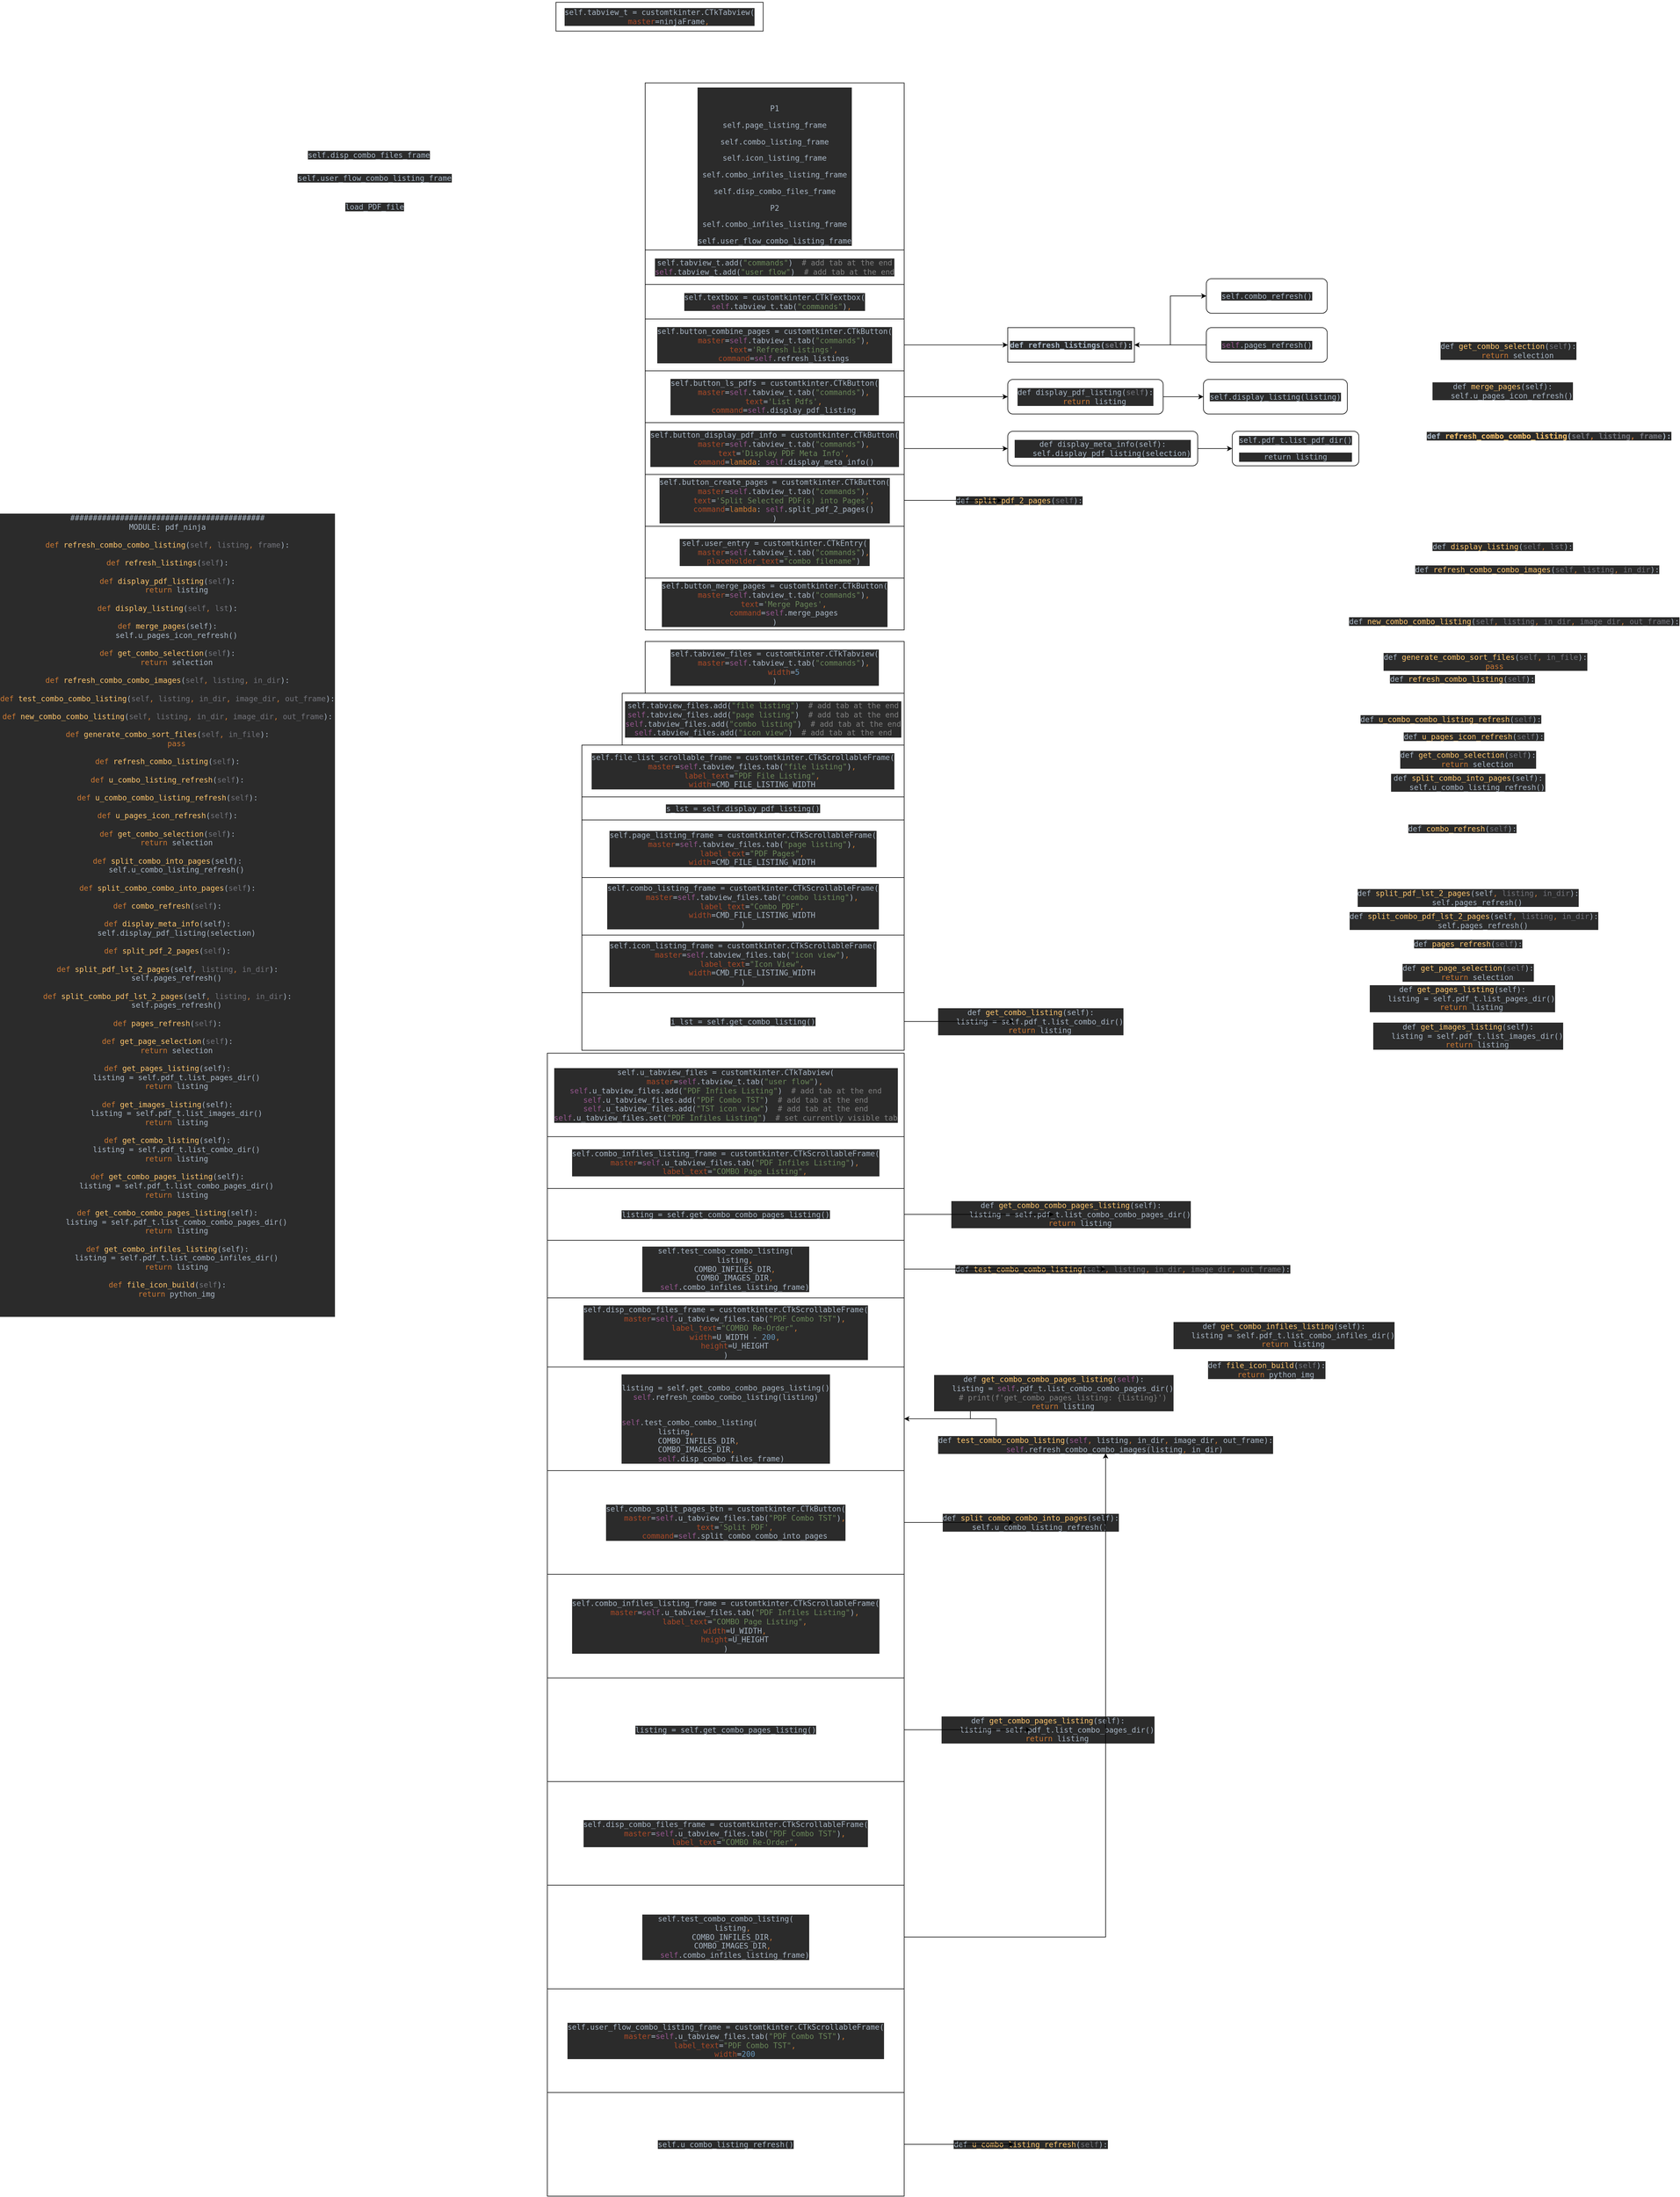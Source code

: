 <mxfile version="22.1.2" type="device">
  <diagram name="Page-1" id="ZUpqu2cZZ9KhSVhHRlnI">
    <mxGraphModel dx="2810" dy="2734" grid="1" gridSize="10" guides="1" tooltips="1" connect="1" arrows="1" fold="1" page="1" pageScale="1" pageWidth="850" pageHeight="1100" math="0" shadow="0">
      <root>
        <mxCell id="0" />
        <mxCell id="1" parent="0" />
        <mxCell id="NO1AC8OuLP__qubKFZFA-1" value="&lt;pre style=&quot;background-color:#2b2b2b;color:#a9b7c6;font-family:&#39;JetBrains Mono&#39;,monospace;font-size:9.8pt;&quot;&gt;###########################################&lt;br&gt;MODULE: pdf_ninja&lt;br&gt;&lt;br&gt;&lt;span style=&quot;color:#cc7832;&quot;&gt;def &lt;/span&gt;&lt;span style=&quot;color:#ffc66d;&quot;&gt;refresh_combo_combo_listing&lt;/span&gt;(&lt;span style=&quot;color:#72737a;&quot;&gt;self&lt;/span&gt;&lt;span style=&quot;color:#cc7832;&quot;&gt;, &lt;/span&gt;&lt;span style=&quot;color:#72737a;&quot;&gt;listing&lt;/span&gt;&lt;span style=&quot;color:#cc7832;&quot;&gt;, &lt;/span&gt;&lt;span style=&quot;color:#72737a;&quot;&gt;frame&lt;/span&gt;):&lt;br&gt;&lt;br&gt;&lt;span style=&quot;color:#cc7832;&quot;&gt;def &lt;/span&gt;&lt;span style=&quot;color:#ffc66d;&quot;&gt;refresh_listings&lt;/span&gt;(&lt;span style=&quot;color:#72737a;&quot;&gt;self&lt;/span&gt;):&lt;br&gt;&lt;br&gt;&lt;span style=&quot;color:#cc7832;&quot;&gt;def &lt;/span&gt;&lt;span style=&quot;color:#ffc66d;&quot;&gt;display_pdf_listing&lt;/span&gt;(&lt;span style=&quot;color:#72737a;&quot;&gt;self&lt;/span&gt;):&lt;br&gt;    &lt;span style=&quot;color:#cc7832;&quot;&gt;return &lt;/span&gt;listing&lt;br&gt;&lt;br&gt;&lt;span style=&quot;color:#cc7832;&quot;&gt;def &lt;/span&gt;&lt;span style=&quot;color:#ffc66d;&quot;&gt;display_listing&lt;/span&gt;(&lt;span style=&quot;color:#72737a;&quot;&gt;self&lt;/span&gt;&lt;span style=&quot;color:#cc7832;&quot;&gt;, &lt;/span&gt;&lt;span style=&quot;color:#72737a;&quot;&gt;lst&lt;/span&gt;):&lt;br&gt;&lt;br&gt;&lt;span style=&quot;color:#cc7832;&quot;&gt;def &lt;/span&gt;&lt;span style=&quot;color:#ffc66d;&quot;&gt;merge_pages&lt;/span&gt;(self):&lt;br&gt;    self.u_pages_icon_refresh()&lt;br&gt;&lt;br&gt;&lt;span style=&quot;color:#cc7832;&quot;&gt;def &lt;/span&gt;&lt;span style=&quot;color:#ffc66d;&quot;&gt;get_combo_selection&lt;/span&gt;(&lt;span style=&quot;color:#72737a;&quot;&gt;self&lt;/span&gt;):&lt;br&gt;    &lt;span style=&quot;color:#cc7832;&quot;&gt;return &lt;/span&gt;selection&lt;br&gt;&lt;br&gt;&lt;span style=&quot;color:#cc7832;&quot;&gt;def &lt;/span&gt;&lt;span style=&quot;color:#ffc66d;&quot;&gt;refresh_combo_combo_images&lt;/span&gt;(&lt;span style=&quot;color:#72737a;&quot;&gt;self&lt;/span&gt;&lt;span style=&quot;color:#cc7832;&quot;&gt;, &lt;/span&gt;&lt;span style=&quot;color:#72737a;&quot;&gt;listing&lt;/span&gt;&lt;span style=&quot;color:#cc7832;&quot;&gt;, &lt;/span&gt;&lt;span style=&quot;color:#72737a;&quot;&gt;in_dir&lt;/span&gt;):&lt;br&gt;&lt;br&gt;&lt;span style=&quot;color:#cc7832;&quot;&gt;def &lt;/span&gt;&lt;span style=&quot;color:#ffc66d;&quot;&gt;test_combo_combo_listing&lt;/span&gt;(&lt;span style=&quot;color:#72737a;&quot;&gt;self&lt;/span&gt;&lt;span style=&quot;color:#cc7832;&quot;&gt;, &lt;/span&gt;&lt;span style=&quot;color:#72737a;&quot;&gt;listing&lt;/span&gt;&lt;span style=&quot;color:#cc7832;&quot;&gt;, &lt;/span&gt;&lt;span style=&quot;color:#72737a;&quot;&gt;in_dir&lt;/span&gt;&lt;span style=&quot;color:#cc7832;&quot;&gt;, &lt;/span&gt;&lt;span style=&quot;color:#72737a;&quot;&gt;image_dir&lt;/span&gt;&lt;span style=&quot;color:#cc7832;&quot;&gt;, &lt;/span&gt;&lt;span style=&quot;color:#72737a;&quot;&gt;out_frame&lt;/span&gt;):&lt;br&gt;&lt;br&gt;&lt;span style=&quot;color:#cc7832;&quot;&gt;def &lt;/span&gt;&lt;span style=&quot;color:#ffc66d;&quot;&gt;new_combo_combo_listing&lt;/span&gt;(&lt;span style=&quot;color:#72737a;&quot;&gt;self&lt;/span&gt;&lt;span style=&quot;color:#cc7832;&quot;&gt;, &lt;/span&gt;&lt;span style=&quot;color:#72737a;&quot;&gt;listing&lt;/span&gt;&lt;span style=&quot;color:#cc7832;&quot;&gt;, &lt;/span&gt;&lt;span style=&quot;color:#72737a;&quot;&gt;in_dir&lt;/span&gt;&lt;span style=&quot;color:#cc7832;&quot;&gt;, &lt;/span&gt;&lt;span style=&quot;color:#72737a;&quot;&gt;image_dir&lt;/span&gt;&lt;span style=&quot;color:#cc7832;&quot;&gt;, &lt;/span&gt;&lt;span style=&quot;color:#72737a;&quot;&gt;out_frame&lt;/span&gt;):&lt;br&gt;&lt;br&gt;&lt;span style=&quot;color:#cc7832;&quot;&gt;def &lt;/span&gt;&lt;span style=&quot;color:#ffc66d;&quot;&gt;generate_combo_sort_files&lt;/span&gt;(&lt;span style=&quot;color:#72737a;&quot;&gt;self&lt;/span&gt;&lt;span style=&quot;color:#cc7832;&quot;&gt;, &lt;/span&gt;&lt;span style=&quot;color:#72737a;&quot;&gt;in_file&lt;/span&gt;):&lt;br&gt;    &lt;span style=&quot;color:#cc7832;&quot;&gt;pass&lt;br&gt;&lt;/span&gt;&lt;span style=&quot;color:#cc7832;&quot;&gt;&lt;br&gt;&lt;/span&gt;&lt;span style=&quot;color:#cc7832;&quot;&gt;def &lt;/span&gt;&lt;span style=&quot;color:#ffc66d;&quot;&gt;refresh_combo_listing&lt;/span&gt;(&lt;span style=&quot;color:#72737a;&quot;&gt;self&lt;/span&gt;):&lt;br&gt;&lt;br&gt;&lt;span style=&quot;color:#cc7832;&quot;&gt;def &lt;/span&gt;&lt;span style=&quot;color:#ffc66d;&quot;&gt;u_combo_listing_refresh&lt;/span&gt;(&lt;span style=&quot;color:#72737a;&quot;&gt;self&lt;/span&gt;):&lt;br&gt;&lt;br&gt;&lt;span style=&quot;color:#cc7832;&quot;&gt;def &lt;/span&gt;&lt;span style=&quot;color:#ffc66d;&quot;&gt;u_combo_combo_listing_refresh&lt;/span&gt;(&lt;span style=&quot;color:#72737a;&quot;&gt;self&lt;/span&gt;):&lt;br&gt;&lt;br&gt;&lt;span style=&quot;color:#cc7832;&quot;&gt;def &lt;/span&gt;&lt;span style=&quot;color:#ffc66d;&quot;&gt;u_pages_icon_refresh&lt;/span&gt;(&lt;span style=&quot;color:#72737a;&quot;&gt;self&lt;/span&gt;):&lt;br&gt;&lt;br&gt;&lt;span style=&quot;color:#cc7832;&quot;&gt;def &lt;/span&gt;&lt;span style=&quot;color:#ffc66d;&quot;&gt;get_combo_selection&lt;/span&gt;(&lt;span style=&quot;color:#72737a;&quot;&gt;self&lt;/span&gt;):&lt;br&gt;    &lt;span style=&quot;color:#cc7832;&quot;&gt;return &lt;/span&gt;selection&lt;br&gt;&lt;br&gt;&lt;span style=&quot;color:#cc7832;&quot;&gt;def &lt;/span&gt;&lt;span style=&quot;color:#ffc66d;&quot;&gt;split_combo_into_pages&lt;/span&gt;(self):&lt;br&gt;    self.u_combo_listing_refresh()&lt;br&gt;&lt;br&gt;&lt;span style=&quot;color:#cc7832;&quot;&gt;def &lt;/span&gt;&lt;span style=&quot;color:#ffc66d;&quot;&gt;split_combo_combo_into_pages&lt;/span&gt;(&lt;span style=&quot;color:#72737a;&quot;&gt;self&lt;/span&gt;):&lt;br&gt;&lt;br&gt;&lt;span style=&quot;color:#cc7832;&quot;&gt;def &lt;/span&gt;&lt;span style=&quot;color:#ffc66d;&quot;&gt;combo_refresh&lt;/span&gt;(&lt;span style=&quot;color:#72737a;&quot;&gt;self&lt;/span&gt;):&lt;br&gt;&lt;br&gt;&lt;span style=&quot;color:#cc7832;&quot;&gt;def &lt;/span&gt;&lt;span style=&quot;color:#ffc66d;&quot;&gt;display_meta_info&lt;/span&gt;(self):&lt;br&gt;    self.display_pdf_listing(selection)&lt;br&gt;&lt;br&gt;&lt;span style=&quot;color:#cc7832;&quot;&gt;def &lt;/span&gt;&lt;span style=&quot;color:#ffc66d;&quot;&gt;split_pdf_2_pages&lt;/span&gt;(&lt;span style=&quot;color:#72737a;&quot;&gt;self&lt;/span&gt;):&lt;br&gt;&lt;br&gt;&lt;span style=&quot;color:#cc7832;&quot;&gt;def &lt;/span&gt;&lt;span style=&quot;color:#ffc66d;&quot;&gt;split_pdf_lst_2_pages&lt;/span&gt;(self&lt;span style=&quot;color:#cc7832;&quot;&gt;, &lt;/span&gt;&lt;span style=&quot;color:#72737a;&quot;&gt;listing&lt;/span&gt;&lt;span style=&quot;color:#cc7832;&quot;&gt;, &lt;/span&gt;&lt;span style=&quot;color:#72737a;&quot;&gt;in_dir&lt;/span&gt;):&lt;br&gt;    self.pages_refresh()&lt;br&gt;&lt;br&gt;&lt;span style=&quot;color:#cc7832;&quot;&gt;def &lt;/span&gt;&lt;span style=&quot;color:#ffc66d;&quot;&gt;split_combo_pdf_lst_2_pages&lt;/span&gt;(self&lt;span style=&quot;color:#cc7832;&quot;&gt;, &lt;/span&gt;&lt;span style=&quot;color:#72737a;&quot;&gt;listing&lt;/span&gt;&lt;span style=&quot;color:#cc7832;&quot;&gt;, &lt;/span&gt;&lt;span style=&quot;color:#72737a;&quot;&gt;in_dir&lt;/span&gt;):&lt;br&gt;    self.pages_refresh()&lt;br&gt;&lt;br&gt;&lt;span style=&quot;color:#cc7832;&quot;&gt;def &lt;/span&gt;&lt;span style=&quot;color:#ffc66d;&quot;&gt;pages_refresh&lt;/span&gt;(&lt;span style=&quot;color:#72737a;&quot;&gt;self&lt;/span&gt;):&lt;br&gt;&lt;br&gt;&lt;span style=&quot;color:#cc7832;&quot;&gt;def &lt;/span&gt;&lt;span style=&quot;color:#ffc66d;&quot;&gt;get_page_selection&lt;/span&gt;(&lt;span style=&quot;color:#72737a;&quot;&gt;self&lt;/span&gt;):&lt;br&gt;    &lt;span style=&quot;color:#cc7832;&quot;&gt;return &lt;/span&gt;selection&lt;br&gt;&lt;br&gt;&lt;span style=&quot;color:#cc7832;&quot;&gt;def &lt;/span&gt;&lt;span style=&quot;color:#ffc66d;&quot;&gt;get_pages_listing&lt;/span&gt;(self):&lt;br&gt;    listing = self.pdf_t.list_pages_dir()&lt;br&gt;    &lt;span style=&quot;color:#cc7832;&quot;&gt;return &lt;/span&gt;listing&lt;br&gt;&lt;br&gt;&lt;span style=&quot;color:#cc7832;&quot;&gt;def &lt;/span&gt;&lt;span style=&quot;color:#ffc66d;&quot;&gt;get_images_listing&lt;/span&gt;(self):&lt;br&gt;    listing = self.pdf_t.list_images_dir()&lt;br&gt;    &lt;span style=&quot;color:#cc7832;&quot;&gt;return &lt;/span&gt;listing&lt;br&gt;&lt;br&gt;&lt;span style=&quot;color:#cc7832;&quot;&gt;def &lt;/span&gt;&lt;span style=&quot;color:#ffc66d;&quot;&gt;get_combo_listing&lt;/span&gt;(self):&lt;br&gt;    listing = self.pdf_t.list_combo_dir()&lt;br&gt;    &lt;span style=&quot;color:#cc7832;&quot;&gt;return &lt;/span&gt;listing&lt;br&gt;&lt;br&gt;&lt;span style=&quot;color:#cc7832;&quot;&gt;def &lt;/span&gt;&lt;span style=&quot;color:#ffc66d;&quot;&gt;get_combo_pages_listing&lt;/span&gt;(self):&lt;br&gt;    listing = self.pdf_t.list_combo_pages_dir()&lt;br&gt;    &lt;span style=&quot;color:#cc7832;&quot;&gt;return &lt;/span&gt;listing&lt;br&gt;&lt;br&gt;&lt;span style=&quot;color:#cc7832;&quot;&gt;def &lt;/span&gt;&lt;span style=&quot;color:#ffc66d;&quot;&gt;get_combo_combo_pages_listing&lt;/span&gt;(self):&lt;br&gt;    listing = self.pdf_t.list_combo_combo_pages_dir()&lt;br&gt;    &lt;span style=&quot;color:#cc7832;&quot;&gt;return &lt;/span&gt;listing&lt;br&gt;&lt;br&gt;&lt;span style=&quot;color:#cc7832;&quot;&gt;def &lt;/span&gt;&lt;span style=&quot;color:#ffc66d;&quot;&gt;get_combo_infiles_listing&lt;/span&gt;(self):&lt;br&gt;    listing = self.pdf_t.list_combo_infiles_dir()&lt;br&gt;    &lt;span style=&quot;color:#cc7832;&quot;&gt;return &lt;/span&gt;listing&lt;br&gt;&lt;br&gt;&lt;span style=&quot;color:#cc7832;&quot;&gt;def &lt;/span&gt;&lt;span style=&quot;color:#ffc66d;&quot;&gt;file_icon_build&lt;/span&gt;(&lt;span style=&quot;color:#72737a;&quot;&gt;self&lt;/span&gt;):&lt;br&gt;    &lt;span style=&quot;color:#cc7832;&quot;&gt;return &lt;/span&gt;python_img&lt;br&gt;&lt;br&gt;&lt;br&gt;&lt;/pre&gt;" style="text;html=1;strokeColor=none;fillColor=none;align=center;verticalAlign=middle;whiteSpace=wrap;rounded=0;" parent="1" vertex="1">
          <mxGeometry x="-640" y="270" width="60" height="30" as="geometry" />
        </mxCell>
        <mxCell id="NO1AC8OuLP__qubKFZFA-23" value="&lt;pre style=&quot;background-color:#2b2b2b;color:#a9b7c6;font-family:&#39;JetBrains Mono&#39;,monospace;font-size:9.8pt;&quot;&gt;def &lt;span style=&quot;color:#ffc66d;&quot;&gt;refresh_combo_combo_listing&lt;/span&gt;(&lt;span style=&quot;color:#72737a;&quot;&gt;self&lt;/span&gt;&lt;span style=&quot;color:#cc7832;&quot;&gt;, &lt;/span&gt;&lt;span style=&quot;color:#72737a;&quot;&gt;listing&lt;/span&gt;&lt;span style=&quot;color:#cc7832;&quot;&gt;, &lt;/span&gt;&lt;span style=&quot;color:#72737a;&quot;&gt;frame&lt;/span&gt;):&lt;br&gt;&lt;/pre&gt;" style="text;align=center;fontStyle=1;verticalAlign=middle;spacingLeft=3;spacingRight=3;strokeColor=none;rotatable=0;points=[[0,0.5],[1,0.5]];portConstraint=eastwest;html=1;" parent="1" vertex="1">
          <mxGeometry x="1750" y="-560" width="80" height="26" as="geometry" />
        </mxCell>
        <mxCell id="NO1AC8OuLP__qubKFZFA-28" value="&lt;pre style=&quot;background-color:#2b2b2b;color:#a9b7c6;font-family:&#39;JetBrains Mono&#39;,monospace;font-size:9.8pt;&quot;&gt;def &lt;span style=&quot;color:#ffc66d;&quot;&gt;display_listing&lt;/span&gt;(&lt;span style=&quot;color:#72737a;&quot;&gt;self&lt;/span&gt;&lt;span style=&quot;color:#cc7832;&quot;&gt;, &lt;/span&gt;&lt;span style=&quot;color:#72737a;&quot;&gt;lst&lt;/span&gt;):&lt;br&gt;&lt;/pre&gt;" style="text;html=1;strokeColor=none;fillColor=none;align=center;verticalAlign=middle;whiteSpace=wrap;rounded=0;" parent="1" vertex="1">
          <mxGeometry x="1680" y="-370" width="60" height="30" as="geometry" />
        </mxCell>
        <mxCell id="NO1AC8OuLP__qubKFZFA-30" value="&lt;pre style=&quot;background-color:#2b2b2b;color:#a9b7c6;font-family:&#39;JetBrains Mono&#39;,monospace;font-size:9.8pt;&quot;&gt;def &lt;span style=&quot;color:#ffc66d;&quot;&gt;merge_pages&lt;/span&gt;(self):&lt;br&gt;    self.u_pages_icon_refresh()&lt;br&gt;&lt;/pre&gt;" style="text;html=1;strokeColor=none;fillColor=none;align=center;verticalAlign=middle;whiteSpace=wrap;rounded=0;" parent="1" vertex="1">
          <mxGeometry x="1680" y="-640" width="60" height="30" as="geometry" />
        </mxCell>
        <mxCell id="NO1AC8OuLP__qubKFZFA-32" value="&lt;pre style=&quot;background-color:#2b2b2b;color:#a9b7c6;font-family:&#39;JetBrains Mono&#39;,monospace;font-size:9.8pt;&quot;&gt;def &lt;span style=&quot;color:#ffc66d;&quot;&gt;get_combo_selection&lt;/span&gt;(&lt;span style=&quot;color:#72737a;&quot;&gt;self&lt;/span&gt;):&lt;br&gt;    &lt;span style=&quot;color:#cc7832;&quot;&gt;return &lt;/span&gt;selection&lt;/pre&gt;" style="text;html=1;strokeColor=none;fillColor=none;align=center;verticalAlign=middle;whiteSpace=wrap;rounded=0;" parent="1" vertex="1">
          <mxGeometry x="1690" y="-710" width="60" height="30" as="geometry" />
        </mxCell>
        <mxCell id="NO1AC8OuLP__qubKFZFA-33" value="&lt;pre style=&quot;background-color:#2b2b2b;color:#a9b7c6;font-family:&#39;JetBrains Mono&#39;,monospace;font-size:9.8pt;&quot;&gt;def &lt;span style=&quot;color:#ffc66d;&quot;&gt;refresh_combo_combo_images&lt;/span&gt;(&lt;span style=&quot;color:#72737a;&quot;&gt;self&lt;/span&gt;&lt;span style=&quot;color:#cc7832;&quot;&gt;, &lt;/span&gt;&lt;span style=&quot;color:#72737a;&quot;&gt;listing&lt;/span&gt;&lt;span style=&quot;color:#cc7832;&quot;&gt;, &lt;/span&gt;&lt;span style=&quot;color:#72737a;&quot;&gt;in_dir&lt;/span&gt;):&lt;br&gt;&lt;/pre&gt;" style="text;html=1;strokeColor=none;fillColor=none;align=center;verticalAlign=middle;whiteSpace=wrap;rounded=0;" parent="1" vertex="1">
          <mxGeometry x="1740" y="-330" width="60" height="30" as="geometry" />
        </mxCell>
        <mxCell id="NO1AC8OuLP__qubKFZFA-34" value="&lt;pre style=&quot;background-color:#2b2b2b;color:#a9b7c6;font-family:&#39;JetBrains Mono&#39;,monospace;font-size:9.8pt;&quot;&gt;def &lt;span style=&quot;color:#ffc66d;&quot;&gt;test_combo_combo_listing&lt;/span&gt;(&lt;span style=&quot;color:#72737a;&quot;&gt;self&lt;/span&gt;&lt;span style=&quot;color:#cc7832;&quot;&gt;, &lt;/span&gt;&lt;span style=&quot;color:#72737a;&quot;&gt;listing&lt;/span&gt;&lt;span style=&quot;color:#cc7832;&quot;&gt;, &lt;/span&gt;&lt;span style=&quot;color:#72737a;&quot;&gt;in_dir&lt;/span&gt;&lt;span style=&quot;color:#cc7832;&quot;&gt;, &lt;/span&gt;&lt;span style=&quot;color:#72737a;&quot;&gt;image_dir&lt;/span&gt;&lt;span style=&quot;color:#cc7832;&quot;&gt;, &lt;/span&gt;&lt;span style=&quot;color:#72737a;&quot;&gt;out_frame&lt;/span&gt;):&lt;br&gt;&lt;/pre&gt;" style="text;html=1;strokeColor=none;fillColor=none;align=center;verticalAlign=middle;whiteSpace=wrap;rounded=0;" parent="1" vertex="1">
          <mxGeometry x="1020" y="885" width="60" height="30" as="geometry" />
        </mxCell>
        <mxCell id="NO1AC8OuLP__qubKFZFA-35" value="&lt;pre style=&quot;background-color:#2b2b2b;color:#a9b7c6;font-family:&#39;JetBrains Mono&#39;,monospace;font-size:9.8pt;&quot;&gt;def &lt;span style=&quot;color:#ffc66d;&quot;&gt;new_combo_combo_listing&lt;/span&gt;(&lt;span style=&quot;color:#72737a;&quot;&gt;self&lt;/span&gt;&lt;span style=&quot;color:#cc7832;&quot;&gt;, &lt;/span&gt;&lt;span style=&quot;color:#72737a;&quot;&gt;listing&lt;/span&gt;&lt;span style=&quot;color:#cc7832;&quot;&gt;, &lt;/span&gt;&lt;span style=&quot;color:#72737a;&quot;&gt;in_dir&lt;/span&gt;&lt;span style=&quot;color:#cc7832;&quot;&gt;, &lt;/span&gt;&lt;span style=&quot;color:#72737a;&quot;&gt;image_dir&lt;/span&gt;&lt;span style=&quot;color:#cc7832;&quot;&gt;, &lt;/span&gt;&lt;span style=&quot;color:#72737a;&quot;&gt;out_frame&lt;/span&gt;):&lt;br&gt;&lt;/pre&gt;" style="text;html=1;strokeColor=none;fillColor=none;align=center;verticalAlign=middle;whiteSpace=wrap;rounded=0;" parent="1" vertex="1">
          <mxGeometry x="1700" y="-240" width="60" height="30" as="geometry" />
        </mxCell>
        <mxCell id="NO1AC8OuLP__qubKFZFA-36" value="&lt;pre style=&quot;background-color:#2b2b2b;color:#a9b7c6;font-family:&#39;JetBrains Mono&#39;,monospace;font-size:9.8pt;&quot;&gt;def &lt;span style=&quot;color:#ffc66d;&quot;&gt;generate_combo_sort_files&lt;/span&gt;(&lt;span style=&quot;color:#72737a;&quot;&gt;self&lt;/span&gt;&lt;span style=&quot;color:#cc7832;&quot;&gt;, &lt;/span&gt;&lt;span style=&quot;color:#72737a;&quot;&gt;in_file&lt;/span&gt;):&lt;br&gt;    &lt;span style=&quot;color:#cc7832;&quot;&gt;pass&lt;/span&gt;&lt;/pre&gt;" style="text;html=1;strokeColor=none;fillColor=none;align=center;verticalAlign=middle;whiteSpace=wrap;rounded=0;" parent="1" vertex="1">
          <mxGeometry x="1650" y="-170" width="60" height="30" as="geometry" />
        </mxCell>
        <mxCell id="NO1AC8OuLP__qubKFZFA-37" value="&lt;pre style=&quot;background-color:#2b2b2b;color:#a9b7c6;font-family:&#39;JetBrains Mono&#39;,monospace;font-size:9.8pt;&quot;&gt;def &lt;span style=&quot;color:#ffc66d;&quot;&gt;refresh_combo_listing&lt;/span&gt;(&lt;span style=&quot;color:#72737a;&quot;&gt;self&lt;/span&gt;):&lt;br&gt;&lt;/pre&gt;" style="text;html=1;strokeColor=none;fillColor=none;align=center;verticalAlign=middle;whiteSpace=wrap;rounded=0;" parent="1" vertex="1">
          <mxGeometry x="1610" y="-140" width="60" height="30" as="geometry" />
        </mxCell>
        <mxCell id="NO1AC8OuLP__qubKFZFA-38" value="&lt;pre style=&quot;background-color:#2b2b2b;color:#a9b7c6;font-family:&#39;JetBrains Mono&#39;,monospace;font-size:9.8pt;&quot;&gt;def &lt;span style=&quot;color:#ffc66d;&quot;&gt;u_combo_listing_refresh&lt;/span&gt;(&lt;span style=&quot;color:#72737a;&quot;&gt;self&lt;/span&gt;):&lt;br&gt;&lt;/pre&gt;" style="text;html=1;strokeColor=none;fillColor=none;align=center;verticalAlign=middle;whiteSpace=wrap;rounded=0;" parent="1" vertex="1">
          <mxGeometry x="860" y="2405" width="60" height="30" as="geometry" />
        </mxCell>
        <mxCell id="NO1AC8OuLP__qubKFZFA-39" value="&lt;pre style=&quot;background-color:#2b2b2b;color:#a9b7c6;font-family:&#39;JetBrains Mono&#39;,monospace;font-size:9.8pt;&quot;&gt;def &lt;span style=&quot;color:#ffc66d;&quot;&gt;u_combo_combo_listing_refresh&lt;/span&gt;(&lt;span style=&quot;color:#72737a;&quot;&gt;self&lt;/span&gt;):&lt;br&gt;&lt;/pre&gt;" style="text;html=1;strokeColor=none;fillColor=none;align=center;verticalAlign=middle;whiteSpace=wrap;rounded=0;" parent="1" vertex="1">
          <mxGeometry x="1590" y="-70" width="60" height="30" as="geometry" />
        </mxCell>
        <mxCell id="NO1AC8OuLP__qubKFZFA-40" value="&lt;pre style=&quot;background-color:#2b2b2b;color:#a9b7c6;font-family:&#39;JetBrains Mono&#39;,monospace;font-size:9.8pt;&quot;&gt;def &lt;span style=&quot;color:#ffc66d;&quot;&gt;u_pages_icon_refresh&lt;/span&gt;(&lt;span style=&quot;color:#72737a;&quot;&gt;self&lt;/span&gt;):&lt;br&gt;&lt;/pre&gt;" style="text;html=1;strokeColor=none;fillColor=none;align=center;verticalAlign=middle;whiteSpace=wrap;rounded=0;" parent="1" vertex="1">
          <mxGeometry x="1630" y="-40" width="60" height="30" as="geometry" />
        </mxCell>
        <mxCell id="NO1AC8OuLP__qubKFZFA-41" value="&lt;pre style=&quot;background-color:#2b2b2b;color:#a9b7c6;font-family:&#39;JetBrains Mono&#39;,monospace;font-size:9.8pt;&quot;&gt;def &lt;span style=&quot;color:#ffc66d;&quot;&gt;get_combo_selection&lt;/span&gt;(&lt;span style=&quot;color:#72737a;&quot;&gt;self&lt;/span&gt;):&lt;br&gt;    &lt;span style=&quot;color:#cc7832;&quot;&gt;return &lt;/span&gt;selection&lt;br&gt;&lt;/pre&gt;" style="text;html=1;strokeColor=none;fillColor=none;align=center;verticalAlign=middle;whiteSpace=wrap;rounded=0;" parent="1" vertex="1">
          <mxGeometry x="1620" width="60" height="30" as="geometry" />
        </mxCell>
        <mxCell id="NO1AC8OuLP__qubKFZFA-42" value="&lt;pre style=&quot;background-color:#2b2b2b;color:#a9b7c6;font-family:&#39;JetBrains Mono&#39;,monospace;font-size:9.8pt;&quot;&gt;def &lt;span style=&quot;color:#ffc66d;&quot;&gt;split_combo_into_pages&lt;/span&gt;(self):&lt;br&gt;    self.u_combo_listing_refresh()&lt;/pre&gt;" style="text;html=1;strokeColor=none;fillColor=none;align=center;verticalAlign=middle;whiteSpace=wrap;rounded=0;" parent="1" vertex="1">
          <mxGeometry x="1620" y="40" width="60" height="30" as="geometry" />
        </mxCell>
        <mxCell id="NO1AC8OuLP__qubKFZFA-43" value="&lt;pre style=&quot;background-color:#2b2b2b;color:#a9b7c6;font-family:&#39;JetBrains Mono&#39;,monospace;font-size:9.8pt;&quot;&gt;def &lt;span style=&quot;color:#ffc66d;&quot;&gt;split_combo_combo_into_pages&lt;/span&gt;(self):&lt;br&gt;    self.u_combo_listing_refresh()&lt;br&gt;&lt;/pre&gt;" style="text;html=1;strokeColor=none;fillColor=none;align=center;verticalAlign=middle;whiteSpace=wrap;rounded=0;" parent="1" vertex="1">
          <mxGeometry x="860" y="1325" width="60" height="30" as="geometry" />
        </mxCell>
        <mxCell id="NO1AC8OuLP__qubKFZFA-45" value="&lt;pre style=&quot;background-color:#2b2b2b;color:#a9b7c6;font-family:&#39;JetBrains Mono&#39;,monospace;font-size:9.8pt;&quot;&gt;def &lt;span style=&quot;color:#ffc66d;&quot;&gt;combo_refresh&lt;/span&gt;(&lt;span style=&quot;color:#72737a;&quot;&gt;self&lt;/span&gt;):&lt;br&gt;&lt;/pre&gt;" style="text;html=1;strokeColor=none;fillColor=none;align=center;verticalAlign=middle;whiteSpace=wrap;rounded=0;" parent="1" vertex="1">
          <mxGeometry x="1610" y="120" width="60" height="30" as="geometry" />
        </mxCell>
        <mxCell id="NO1AC8OuLP__qubKFZFA-47" value="&lt;pre style=&quot;background-color:#2b2b2b;color:#a9b7c6;font-family:&#39;JetBrains Mono&#39;,monospace;font-size:9.8pt;&quot;&gt;def &lt;span style=&quot;color:#ffc66d;&quot;&gt;split_pdf_2_pages&lt;/span&gt;(&lt;span style=&quot;color:#72737a;&quot;&gt;self&lt;/span&gt;):&lt;br&gt;&lt;/pre&gt;" style="text;html=1;strokeColor=none;fillColor=none;align=center;verticalAlign=middle;whiteSpace=wrap;rounded=0;" parent="1" vertex="1">
          <mxGeometry x="840" y="-450" width="60" height="30" as="geometry" />
        </mxCell>
        <mxCell id="NO1AC8OuLP__qubKFZFA-49" value="&lt;pre style=&quot;background-color:#2b2b2b;color:#a9b7c6;font-family:&#39;JetBrains Mono&#39;,monospace;font-size:9.8pt;&quot;&gt;def &lt;span style=&quot;color:#ffc66d;&quot;&gt;split_pdf_lst_2_pages&lt;/span&gt;(self&lt;span style=&quot;color:#cc7832;&quot;&gt;, &lt;/span&gt;&lt;span style=&quot;color:#72737a;&quot;&gt;listing&lt;/span&gt;&lt;span style=&quot;color:#cc7832;&quot;&gt;, &lt;/span&gt;&lt;span style=&quot;color:#72737a;&quot;&gt;in_dir&lt;/span&gt;):&lt;br&gt;    self.pages_refresh()&lt;br&gt;&lt;/pre&gt;" style="text;html=1;strokeColor=none;fillColor=none;align=center;verticalAlign=middle;whiteSpace=wrap;rounded=0;" parent="1" vertex="1">
          <mxGeometry x="1620" y="240" width="60" height="30" as="geometry" />
        </mxCell>
        <mxCell id="NO1AC8OuLP__qubKFZFA-51" value="&lt;pre style=&quot;background-color:#2b2b2b;color:#a9b7c6;font-family:&#39;JetBrains Mono&#39;,monospace;font-size:9.8pt;&quot;&gt;def &lt;span style=&quot;color:#ffc66d;&quot;&gt;pages_refresh&lt;/span&gt;(&lt;span style=&quot;color:#72737a;&quot;&gt;self&lt;/span&gt;):&lt;br&gt;&lt;/pre&gt;" style="text;html=1;strokeColor=none;fillColor=none;align=center;verticalAlign=middle;whiteSpace=wrap;rounded=0;" parent="1" vertex="1">
          <mxGeometry x="1620" y="320" width="60" height="30" as="geometry" />
        </mxCell>
        <mxCell id="NO1AC8OuLP__qubKFZFA-52" value="&lt;pre style=&quot;background-color:#2b2b2b;color:#a9b7c6;font-family:&#39;JetBrains Mono&#39;,monospace;font-size:9.8pt;&quot;&gt;def &lt;span style=&quot;color:#ffc66d;&quot;&gt;split_combo_pdf_lst_2_pages&lt;/span&gt;(self&lt;span style=&quot;color:#cc7832;&quot;&gt;, &lt;/span&gt;&lt;span style=&quot;color:#72737a;&quot;&gt;listing&lt;/span&gt;&lt;span style=&quot;color:#cc7832;&quot;&gt;, &lt;/span&gt;&lt;span style=&quot;color:#72737a;&quot;&gt;in_dir&lt;/span&gt;):&lt;br&gt;    self.pages_refresh()&lt;br&gt;&lt;/pre&gt;" style="text;html=1;strokeColor=none;fillColor=none;align=center;verticalAlign=middle;whiteSpace=wrap;rounded=0;" parent="1" vertex="1">
          <mxGeometry x="1630" y="280" width="60" height="30" as="geometry" />
        </mxCell>
        <mxCell id="NO1AC8OuLP__qubKFZFA-53" value="&lt;pre style=&quot;background-color:#2b2b2b;color:#a9b7c6;font-family:&#39;JetBrains Mono&#39;,monospace;font-size:9.8pt;&quot;&gt;def &lt;span style=&quot;color:#ffc66d;&quot;&gt;get_page_selection&lt;/span&gt;(&lt;span style=&quot;color:#72737a;&quot;&gt;self&lt;/span&gt;):&lt;br&gt;    &lt;span style=&quot;color:#cc7832;&quot;&gt;return &lt;/span&gt;selection&lt;br&gt;&lt;/pre&gt;" style="text;html=1;strokeColor=none;fillColor=none;align=center;verticalAlign=middle;whiteSpace=wrap;rounded=0;" parent="1" vertex="1">
          <mxGeometry x="1620" y="370" width="60" height="30" as="geometry" />
        </mxCell>
        <mxCell id="NO1AC8OuLP__qubKFZFA-54" value="&lt;pre style=&quot;background-color:#2b2b2b;color:#a9b7c6;font-family:&#39;JetBrains Mono&#39;,monospace;font-size:9.8pt;&quot;&gt;def &lt;span style=&quot;color:#ffc66d;&quot;&gt;get_pages_listing&lt;/span&gt;(self):&lt;br&gt;    listing = self.pdf_t.list_pages_dir()&lt;br&gt;    &lt;span style=&quot;color:#cc7832;&quot;&gt;return &lt;/span&gt;listing&lt;br&gt;&lt;/pre&gt;" style="text;html=1;strokeColor=none;fillColor=none;align=center;verticalAlign=middle;whiteSpace=wrap;rounded=0;" parent="1" vertex="1">
          <mxGeometry x="1610" y="410" width="60" height="40" as="geometry" />
        </mxCell>
        <mxCell id="NO1AC8OuLP__qubKFZFA-55" value="&lt;pre style=&quot;background-color:#2b2b2b;color:#a9b7c6;font-family:&#39;JetBrains Mono&#39;,monospace;font-size:9.8pt;&quot;&gt;def &lt;span style=&quot;color:#ffc66d;&quot;&gt;get_images_listing&lt;/span&gt;(self):&lt;br&gt;    listing = self.pdf_t.list_images_dir()&lt;br&gt;    &lt;span style=&quot;color:#cc7832;&quot;&gt;return &lt;/span&gt;listing&lt;br&gt;&lt;/pre&gt;" style="text;html=1;strokeColor=none;fillColor=none;align=center;verticalAlign=middle;whiteSpace=wrap;rounded=0;" parent="1" vertex="1">
          <mxGeometry x="1620" y="480" width="60" height="30" as="geometry" />
        </mxCell>
        <mxCell id="NO1AC8OuLP__qubKFZFA-56" value="&lt;pre style=&quot;background-color:#2b2b2b;color:#a9b7c6;font-family:&#39;JetBrains Mono&#39;,monospace;font-size:9.8pt;&quot;&gt;def &lt;span style=&quot;color:#ffc66d;&quot;&gt;get_combo_listing&lt;/span&gt;(self):&lt;br&gt;    listing = self.pdf_t.list_combo_dir()&lt;br&gt;    &lt;span style=&quot;color:#cc7832;&quot;&gt;return &lt;/span&gt;listing&lt;br&gt;&lt;/pre&gt;" style="text;html=1;strokeColor=none;fillColor=none;align=center;verticalAlign=middle;whiteSpace=wrap;rounded=0;" parent="1" vertex="1">
          <mxGeometry x="860" y="455" width="60" height="30" as="geometry" />
        </mxCell>
        <mxCell id="NO1AC8OuLP__qubKFZFA-57" value="&lt;pre style=&quot;background-color:#2b2b2b;color:#a9b7c6;font-family:&#39;JetBrains Mono&#39;,monospace;font-size:9.8pt;&quot;&gt;def &lt;span style=&quot;color:#ffc66d;&quot;&gt;get_combo_pages_listing&lt;/span&gt;(self):&lt;br&gt;    listing = self.pdf_t.list_combo_pages_dir()&lt;br&gt;    &lt;span style=&quot;color:#cc7832;&quot;&gt;return &lt;/span&gt;listing&lt;br&gt;&lt;/pre&gt;" style="text;html=1;strokeColor=none;fillColor=none;align=center;verticalAlign=middle;whiteSpace=wrap;rounded=0;" parent="1" vertex="1">
          <mxGeometry x="890" y="1685" width="60" height="30" as="geometry" />
        </mxCell>
        <mxCell id="NO1AC8OuLP__qubKFZFA-58" value="&lt;pre style=&quot;background-color:#2b2b2b;color:#a9b7c6;font-family:&#39;JetBrains Mono&#39;,monospace;font-size:9.8pt;&quot;&gt;def &lt;span style=&quot;color:#ffc66d;&quot;&gt;get_combo_combo_pages_listing&lt;/span&gt;(self):&lt;br&gt;    listing = self.pdf_t.list_combo_combo_pages_dir()&lt;br&gt;    &lt;span style=&quot;color:#cc7832;&quot;&gt;return &lt;/span&gt;listing&lt;br&gt;&lt;/pre&gt;" style="text;html=1;strokeColor=none;fillColor=none;align=center;verticalAlign=middle;whiteSpace=wrap;rounded=0;" parent="1" vertex="1">
          <mxGeometry x="930" y="790" width="60" height="30" as="geometry" />
        </mxCell>
        <mxCell id="NO1AC8OuLP__qubKFZFA-59" value="&lt;pre style=&quot;background-color:#2b2b2b;color:#a9b7c6;font-family:&#39;JetBrains Mono&#39;,monospace;font-size:9.8pt;&quot;&gt;def &lt;span style=&quot;color:#ffc66d;&quot;&gt;get_combo_infiles_listing&lt;/span&gt;(self):&lt;br&gt;    listing = self.pdf_t.list_combo_infiles_dir()&lt;br&gt;    &lt;span style=&quot;color:#cc7832;&quot;&gt;return &lt;/span&gt;listing&lt;br&gt;&lt;/pre&gt;" style="text;html=1;strokeColor=none;fillColor=none;align=center;verticalAlign=middle;whiteSpace=wrap;rounded=0;" parent="1" vertex="1">
          <mxGeometry x="1300" y="1000" width="60" height="30" as="geometry" />
        </mxCell>
        <mxCell id="NO1AC8OuLP__qubKFZFA-60" value="&lt;pre style=&quot;background-color:#2b2b2b;color:#a9b7c6;font-family:&#39;JetBrains Mono&#39;,monospace;font-size:9.8pt;&quot;&gt;def &lt;span style=&quot;color:#ffc66d;&quot;&gt;file_icon_build&lt;/span&gt;(&lt;span style=&quot;color:#72737a;&quot;&gt;self&lt;/span&gt;):&lt;br&gt;    &lt;span style=&quot;color:#cc7832;&quot;&gt;return &lt;/span&gt;python_img&lt;br&gt;&lt;/pre&gt;" style="text;html=1;strokeColor=none;fillColor=none;align=center;verticalAlign=middle;whiteSpace=wrap;rounded=0;" parent="1" vertex="1">
          <mxGeometry x="1270" y="1060" width="60" height="30" as="geometry" />
        </mxCell>
        <mxCell id="NO1AC8OuLP__qubKFZFA-64" value="&lt;pre style=&quot;background-color:#2b2b2b;color:#a9b7c6;font-family:&#39;JetBrains Mono&#39;,monospace;font-size:9.8pt;&quot;&gt;self.tabview_t = customtkinter.CTkTabview(&lt;br&gt;    &lt;span style=&quot;color:#aa4926;&quot;&gt;master&lt;/span&gt;=ninjaFrame&lt;span style=&quot;color:#cc7832;&quot;&gt;,&lt;/span&gt;&lt;/pre&gt;" style="rounded=0;whiteSpace=wrap;html=1;" parent="1" vertex="1">
          <mxGeometry x="65" y="-1300" width="360" height="50" as="geometry" />
        </mxCell>
        <mxCell id="NO1AC8OuLP__qubKFZFA-65" value="&lt;pre style=&quot;background-color:#2b2b2b;color:#a9b7c6;font-family:&#39;JetBrains Mono&#39;,monospace;font-size:9.8pt;&quot;&gt;&lt;pre style=&quot;font-family: &amp;quot;JetBrains Mono&amp;quot;, monospace; font-size: 9.8pt;&quot;&gt;self.tabview_t.add(&lt;span style=&quot;color:#6a8759;&quot;&gt;&quot;commands&quot;&lt;/span&gt;)  &lt;span style=&quot;color:#808080;&quot;&gt;# add tab at the end&lt;br&gt;&lt;/span&gt;&lt;span style=&quot;color:#94558d;&quot;&gt;self&lt;/span&gt;.tabview_t.add(&lt;span style=&quot;color:#6a8759;&quot;&gt;&quot;user flow&quot;&lt;/span&gt;)  &lt;span style=&quot;color:#808080;&quot;&gt;# add tab at the end&lt;/span&gt;&lt;/pre&gt;&lt;/pre&gt;" style="rounded=0;whiteSpace=wrap;html=1;" parent="1" vertex="1">
          <mxGeometry x="220" y="-870" width="450" height="60" as="geometry" />
        </mxCell>
        <mxCell id="NO1AC8OuLP__qubKFZFA-67" value="&lt;pre style=&quot;background-color:#2b2b2b;color:#a9b7c6;font-family:&#39;JetBrains Mono&#39;,monospace;font-size:9.8pt;&quot;&gt;&lt;pre style=&quot;font-family: &amp;quot;JetBrains Mono&amp;quot;, monospace; font-size: 9.8pt;&quot;&gt;self.textbox = customtkinter.CTkTextbox(&lt;br&gt;    &lt;span style=&quot;color:#94558d;&quot;&gt;self&lt;/span&gt;.tabview_t.tab(&lt;span style=&quot;color:#6a8759;&quot;&gt;&quot;commands&quot;&lt;/span&gt;)&lt;span style=&quot;color:#cc7832;&quot;&gt;, &lt;/span&gt;&lt;/pre&gt;&lt;/pre&gt;" style="rounded=0;whiteSpace=wrap;html=1;" parent="1" vertex="1">
          <mxGeometry x="220" y="-810" width="450" height="60" as="geometry" />
        </mxCell>
        <mxCell id="NO1AC8OuLP__qubKFZFA-115" style="edgeStyle=orthogonalEdgeStyle;rounded=0;orthogonalLoop=1;jettySize=auto;html=1;" parent="1" source="NO1AC8OuLP__qubKFZFA-68" target="NO1AC8OuLP__qubKFZFA-114" edge="1">
          <mxGeometry relative="1" as="geometry" />
        </mxCell>
        <mxCell id="NO1AC8OuLP__qubKFZFA-68" value="&lt;pre style=&quot;background-color:#2b2b2b;color:#a9b7c6;font-family:&#39;JetBrains Mono&#39;,monospace;font-size:9.8pt;&quot;&gt;&lt;pre style=&quot;font-family: &amp;quot;JetBrains Mono&amp;quot;, monospace; font-size: 9.8pt;&quot;&gt;self.button_combine_pages = customtkinter.CTkButton(&lt;br&gt;    &lt;span style=&quot;color:#aa4926;&quot;&gt;master&lt;/span&gt;=&lt;span style=&quot;color:#94558d;&quot;&gt;self&lt;/span&gt;.tabview_t.tab(&lt;span style=&quot;color:#6a8759;&quot;&gt;&quot;commands&quot;&lt;/span&gt;)&lt;span style=&quot;color:#cc7832;&quot;&gt;,&lt;br&gt;&lt;/span&gt;&lt;span style=&quot;color:#cc7832;&quot;&gt;    &lt;/span&gt;&lt;span style=&quot;color:#aa4926;&quot;&gt;text&lt;/span&gt;=&lt;span style=&quot;color:#6a8759;&quot;&gt;&#39;Refresh Listings&#39;&lt;/span&gt;&lt;span style=&quot;color:#cc7832;&quot;&gt;,&lt;br&gt;&lt;/span&gt;&lt;span style=&quot;color:#cc7832;&quot;&gt;    &lt;/span&gt;&lt;span style=&quot;color:#aa4926;&quot;&gt;command&lt;/span&gt;=&lt;span style=&quot;color:#94558d;&quot;&gt;self&lt;/span&gt;.refresh_listings&lt;/pre&gt;&lt;/pre&gt;" style="rounded=0;whiteSpace=wrap;html=1;" parent="1" vertex="1">
          <mxGeometry x="220" y="-750" width="450" height="90" as="geometry" />
        </mxCell>
        <mxCell id="NO1AC8OuLP__qubKFZFA-124" style="edgeStyle=orthogonalEdgeStyle;rounded=0;orthogonalLoop=1;jettySize=auto;html=1;" parent="1" source="NO1AC8OuLP__qubKFZFA-69" target="NO1AC8OuLP__qubKFZFA-122" edge="1">
          <mxGeometry relative="1" as="geometry" />
        </mxCell>
        <mxCell id="NO1AC8OuLP__qubKFZFA-69" value="&lt;pre style=&quot;background-color:#2b2b2b;color:#a9b7c6;font-family:&#39;JetBrains Mono&#39;,monospace;font-size:9.8pt;&quot;&gt;&lt;pre style=&quot;font-family: &amp;quot;JetBrains Mono&amp;quot;, monospace; font-size: 9.8pt;&quot;&gt;self.button_ls_pdfs = customtkinter.CTkButton(&lt;br&gt;    &lt;span style=&quot;color:#aa4926;&quot;&gt;master&lt;/span&gt;=&lt;span style=&quot;color:#94558d;&quot;&gt;self&lt;/span&gt;.tabview_t.tab(&lt;span style=&quot;color:#6a8759;&quot;&gt;&quot;commands&quot;&lt;/span&gt;)&lt;span style=&quot;color:#cc7832;&quot;&gt;,&lt;br&gt;&lt;/span&gt;&lt;span style=&quot;color:#cc7832;&quot;&gt;    &lt;/span&gt;&lt;span style=&quot;color:#aa4926;&quot;&gt;text&lt;/span&gt;=&lt;span style=&quot;color:#6a8759;&quot;&gt;&#39;List Pdfs&#39;&lt;/span&gt;&lt;span style=&quot;color:#cc7832;&quot;&gt;,&lt;br&gt;&lt;/span&gt;&lt;span style=&quot;color:#cc7832;&quot;&gt;    &lt;/span&gt;&lt;span style=&quot;color:#aa4926;&quot;&gt;command&lt;/span&gt;=&lt;span style=&quot;color:#94558d;&quot;&gt;self&lt;/span&gt;.display_pdf_listing&lt;/pre&gt;&lt;/pre&gt;" style="rounded=0;whiteSpace=wrap;html=1;" parent="1" vertex="1">
          <mxGeometry x="220" y="-660" width="450" height="90" as="geometry" />
        </mxCell>
        <mxCell id="NO1AC8OuLP__qubKFZFA-128" style="edgeStyle=orthogonalEdgeStyle;rounded=0;orthogonalLoop=1;jettySize=auto;html=1;entryX=0;entryY=0.5;entryDx=0;entryDy=0;" parent="1" source="NO1AC8OuLP__qubKFZFA-70" target="NO1AC8OuLP__qubKFZFA-127" edge="1">
          <mxGeometry relative="1" as="geometry" />
        </mxCell>
        <mxCell id="NO1AC8OuLP__qubKFZFA-70" value="&lt;pre style=&quot;background-color:#2b2b2b;color:#a9b7c6;font-family:&#39;JetBrains Mono&#39;,monospace;font-size:9.8pt;&quot;&gt;&lt;pre style=&quot;font-family: &amp;quot;JetBrains Mono&amp;quot;, monospace; font-size: 9.8pt;&quot;&gt;self.button_display_pdf_info = customtkinter.CTkButton(&lt;br&gt;    &lt;span style=&quot;color:#aa4926;&quot;&gt;master&lt;/span&gt;=&lt;span style=&quot;color:#94558d;&quot;&gt;self&lt;/span&gt;.tabview_t.tab(&lt;span style=&quot;color:#6a8759;&quot;&gt;&quot;commands&quot;&lt;/span&gt;)&lt;span style=&quot;color:#cc7832;&quot;&gt;,&lt;br&gt;&lt;/span&gt;&lt;span style=&quot;color:#cc7832;&quot;&gt;    &lt;/span&gt;&lt;span style=&quot;color:#aa4926;&quot;&gt;text&lt;/span&gt;=&lt;span style=&quot;color:#6a8759;&quot;&gt;&#39;Display PDF Meta Info&#39;&lt;/span&gt;&lt;span style=&quot;color:#cc7832;&quot;&gt;,&lt;br&gt;&lt;/span&gt;&lt;span style=&quot;color:#cc7832;&quot;&gt;    &lt;/span&gt;&lt;span style=&quot;color:#aa4926;&quot;&gt;command&lt;/span&gt;=&lt;span style=&quot;color:#cc7832;&quot;&gt;lambda&lt;/span&gt;: &lt;span style=&quot;color:#94558d;&quot;&gt;self&lt;/span&gt;.display_meta_info()&lt;br&gt;&lt;/pre&gt;&lt;/pre&gt;" style="rounded=0;whiteSpace=wrap;html=1;" parent="1" vertex="1">
          <mxGeometry x="220" y="-570" width="450" height="90" as="geometry" />
        </mxCell>
        <mxCell id="NO1AC8OuLP__qubKFZFA-99" style="edgeStyle=orthogonalEdgeStyle;rounded=0;orthogonalLoop=1;jettySize=auto;html=1;" parent="1" source="NO1AC8OuLP__qubKFZFA-71" target="NO1AC8OuLP__qubKFZFA-47" edge="1">
          <mxGeometry relative="1" as="geometry" />
        </mxCell>
        <mxCell id="NO1AC8OuLP__qubKFZFA-71" value="&lt;pre style=&quot;background-color:#2b2b2b;color:#a9b7c6;font-family:&#39;JetBrains Mono&#39;,monospace;font-size:9.8pt;&quot;&gt;&lt;pre style=&quot;font-family: &amp;quot;JetBrains Mono&amp;quot;, monospace; font-size: 9.8pt;&quot;&gt;self.button_create_pages = customtkinter.CTkButton(&lt;br&gt;    &lt;span style=&quot;color:#aa4926;&quot;&gt;master&lt;/span&gt;=&lt;span style=&quot;color:#94558d;&quot;&gt;self&lt;/span&gt;.tabview_t.tab(&lt;span style=&quot;color:#6a8759;&quot;&gt;&quot;commands&quot;&lt;/span&gt;)&lt;span style=&quot;color:#cc7832;&quot;&gt;,&lt;br&gt;&lt;/span&gt;&lt;span style=&quot;color:#cc7832;&quot;&gt;    &lt;/span&gt;&lt;span style=&quot;color:#aa4926;&quot;&gt;text&lt;/span&gt;=&lt;span style=&quot;color:#6a8759;&quot;&gt;&#39;Split Selected PDF(s) into Pages&#39;&lt;/span&gt;&lt;span style=&quot;color:#cc7832;&quot;&gt;,&lt;br&gt;&lt;/span&gt;&lt;span style=&quot;color:#cc7832;&quot;&gt;    &lt;/span&gt;&lt;span style=&quot;color:#aa4926;&quot;&gt;command&lt;/span&gt;=&lt;span style=&quot;color:#cc7832;&quot;&gt;lambda&lt;/span&gt;: &lt;span style=&quot;color:#94558d;&quot;&gt;self&lt;/span&gt;.split_pdf_2_pages()&lt;br&gt;)&lt;br&gt;&lt;/pre&gt;&lt;/pre&gt;" style="rounded=0;whiteSpace=wrap;html=1;" parent="1" vertex="1">
          <mxGeometry x="220" y="-480" width="450" height="90" as="geometry" />
        </mxCell>
        <mxCell id="NO1AC8OuLP__qubKFZFA-72" value="&lt;pre style=&quot;background-color:#2b2b2b;color:#a9b7c6;font-family:&#39;JetBrains Mono&#39;,monospace;font-size:9.8pt;&quot;&gt;&lt;pre style=&quot;font-family: &amp;quot;JetBrains Mono&amp;quot;, monospace; font-size: 9.8pt;&quot;&gt;self.user_entry = customtkinter.CTkEntry(&lt;br&gt;    &lt;span style=&quot;color:#aa4926;&quot;&gt;master&lt;/span&gt;=&lt;span style=&quot;color:#94558d;&quot;&gt;self&lt;/span&gt;.tabview_t.tab(&lt;span style=&quot;color:#6a8759;&quot;&gt;&quot;commands&quot;&lt;/span&gt;)&lt;span style=&quot;color:#cc7832;&quot;&gt;,&lt;br&gt;&lt;/span&gt;&lt;span style=&quot;color:#cc7832;&quot;&gt;    &lt;/span&gt;&lt;span style=&quot;color:#aa4926;&quot;&gt;placeholder_text&lt;/span&gt;=&lt;span style=&quot;color:#6a8759;&quot;&gt;&quot;combo filename&quot;&lt;/span&gt;)&lt;br&gt;&lt;/pre&gt;&lt;/pre&gt;" style="rounded=0;whiteSpace=wrap;html=1;" parent="1" vertex="1">
          <mxGeometry x="220" y="-390" width="450" height="90" as="geometry" />
        </mxCell>
        <mxCell id="NO1AC8OuLP__qubKFZFA-73" value="&lt;pre style=&quot;background-color:#2b2b2b;color:#a9b7c6;font-family:&#39;JetBrains Mono&#39;,monospace;font-size:9.8pt;&quot;&gt;&lt;pre style=&quot;font-family: &amp;quot;JetBrains Mono&amp;quot;, monospace; font-size: 9.8pt;&quot;&gt;self.button_merge_pages = customtkinter.CTkButton(&lt;br&gt;    &lt;span style=&quot;color:#aa4926;&quot;&gt;master&lt;/span&gt;=&lt;span style=&quot;color:#94558d;&quot;&gt;self&lt;/span&gt;.tabview_t.tab(&lt;span style=&quot;color:#6a8759;&quot;&gt;&quot;commands&quot;&lt;/span&gt;)&lt;span style=&quot;color:#cc7832;&quot;&gt;,&lt;br&gt;&lt;/span&gt;&lt;span style=&quot;color:#cc7832;&quot;&gt;    &lt;/span&gt;&lt;span style=&quot;color:#aa4926;&quot;&gt;text&lt;/span&gt;=&lt;span style=&quot;color:#6a8759;&quot;&gt;&#39;Merge Pages&#39;&lt;/span&gt;&lt;span style=&quot;color:#cc7832;&quot;&gt;,&lt;br&gt;&lt;/span&gt;&lt;span style=&quot;color:#cc7832;&quot;&gt;    &lt;/span&gt;&lt;span style=&quot;color:#aa4926;&quot;&gt;command&lt;/span&gt;=&lt;span style=&quot;color:#94558d;&quot;&gt;self&lt;/span&gt;.merge_pages&lt;br&gt;)&lt;br&gt;&lt;/pre&gt;&lt;/pre&gt;" style="rounded=0;whiteSpace=wrap;html=1;" parent="1" vertex="1">
          <mxGeometry x="220" y="-300" width="450" height="90" as="geometry" />
        </mxCell>
        <mxCell id="NO1AC8OuLP__qubKFZFA-74" value="&lt;pre style=&quot;background-color:#2b2b2b;color:#a9b7c6;font-family:&#39;JetBrains Mono&#39;,monospace;font-size:9.8pt;&quot;&gt;&lt;pre style=&quot;font-family: &amp;quot;JetBrains Mono&amp;quot;, monospace; font-size: 9.8pt;&quot;&gt;self.tabview_files = customtkinter.CTkTabview(&lt;br&gt;    &lt;span style=&quot;color:#aa4926;&quot;&gt;master&lt;/span&gt;=&lt;span style=&quot;color:#94558d;&quot;&gt;self&lt;/span&gt;.tabview_t.tab(&lt;span style=&quot;color:#6a8759;&quot;&gt;&quot;commands&quot;&lt;/span&gt;)&lt;span style=&quot;color:#cc7832;&quot;&gt;,&lt;br&gt;&lt;/span&gt;&lt;span style=&quot;color:#cc7832;&quot;&gt;    &lt;/span&gt;&lt;span style=&quot;color:#aa4926;&quot;&gt;width&lt;/span&gt;=&lt;span style=&quot;color:#6897bb;&quot;&gt;5&lt;br&gt;&lt;/span&gt;)&lt;br&gt;&lt;/pre&gt;&lt;/pre&gt;" style="rounded=0;whiteSpace=wrap;html=1;" parent="1" vertex="1">
          <mxGeometry x="220" y="-190" width="450" height="90" as="geometry" />
        </mxCell>
        <mxCell id="NO1AC8OuLP__qubKFZFA-75" value="&lt;pre style=&quot;background-color:#2b2b2b;color:#a9b7c6;font-family:&#39;JetBrains Mono&#39;,monospace;font-size:9.8pt;&quot;&gt;&lt;pre style=&quot;font-family: &amp;quot;JetBrains Mono&amp;quot;, monospace; font-size: 9.8pt;&quot;&gt;self.tabview_files.add(&lt;span style=&quot;color:#6a8759;&quot;&gt;&quot;file listing&quot;&lt;/span&gt;)  &lt;span style=&quot;color:#808080;&quot;&gt;# add tab at the end&lt;br&gt;&lt;/span&gt;&lt;span style=&quot;color:#94558d;&quot;&gt;self&lt;/span&gt;.tabview_files.add(&lt;span style=&quot;color:#6a8759;&quot;&gt;&quot;page listing&quot;&lt;/span&gt;)  &lt;span style=&quot;color:#808080;&quot;&gt;# add tab at the end&lt;br&gt;&lt;/span&gt;&lt;span style=&quot;color:#94558d;&quot;&gt;self&lt;/span&gt;.tabview_files.add(&lt;span style=&quot;color:#6a8759;&quot;&gt;&quot;combo listing&quot;&lt;/span&gt;)  &lt;span style=&quot;color:#808080;&quot;&gt;# add tab at the end&lt;br&gt;&lt;/span&gt;&lt;span style=&quot;color:#94558d;&quot;&gt;self&lt;/span&gt;.tabview_files.add(&lt;span style=&quot;color:#6a8759;&quot;&gt;&quot;icon view&quot;&lt;/span&gt;)  &lt;span style=&quot;color:#808080;&quot;&gt;# add tab at the end&lt;/span&gt;&lt;/pre&gt;&lt;/pre&gt;" style="rounded=0;whiteSpace=wrap;html=1;" parent="1" vertex="1">
          <mxGeometry x="180" y="-100" width="490" height="90" as="geometry" />
        </mxCell>
        <mxCell id="NO1AC8OuLP__qubKFZFA-76" value="&lt;pre style=&quot;background-color:#2b2b2b;color:#a9b7c6;font-family:&#39;JetBrains Mono&#39;,monospace;font-size:9.8pt;&quot;&gt;&lt;pre style=&quot;font-family: &amp;quot;JetBrains Mono&amp;quot;, monospace; font-size: 9.8pt;&quot;&gt;self.file_list_scrollable_frame = customtkinter.CTkScrollableFrame(&lt;br&gt;    &lt;span style=&quot;color:#aa4926;&quot;&gt;master&lt;/span&gt;=&lt;span style=&quot;color:#94558d;&quot;&gt;self&lt;/span&gt;.tabview_files.tab(&lt;span style=&quot;color:#6a8759;&quot;&gt;&quot;file listing&quot;&lt;/span&gt;)&lt;span style=&quot;color:#cc7832;&quot;&gt;,&lt;br&gt;&lt;/span&gt;&lt;span style=&quot;color:#cc7832;&quot;&gt;    &lt;/span&gt;&lt;span style=&quot;color:#aa4926;&quot;&gt;label_text&lt;/span&gt;=&lt;span style=&quot;color:#6a8759;&quot;&gt;&quot;PDF File Listing&quot;&lt;/span&gt;&lt;span style=&quot;color:#cc7832;&quot;&gt;,&lt;br&gt;&lt;/span&gt;&lt;span style=&quot;color:#cc7832;&quot;&gt;    &lt;/span&gt;&lt;span style=&quot;color:#aa4926;&quot;&gt;width&lt;/span&gt;=CMD_FILE_LISTING_WIDTH&lt;br&gt;&lt;/pre&gt;&lt;/pre&gt;" style="rounded=0;whiteSpace=wrap;html=1;" parent="1" vertex="1">
          <mxGeometry x="110" y="-10" width="560" height="90" as="geometry" />
        </mxCell>
        <mxCell id="NO1AC8OuLP__qubKFZFA-77" value="&lt;pre style=&quot;background-color:#2b2b2b;color:#a9b7c6;font-family:&#39;JetBrains Mono&#39;,monospace;font-size:9.8pt;&quot;&gt;&lt;pre style=&quot;font-family: &amp;quot;JetBrains Mono&amp;quot;, monospace; font-size: 9.8pt;&quot;&gt;s_lst = self.display_pdf_listing()&lt;br&gt;&lt;/pre&gt;&lt;/pre&gt;" style="rounded=0;whiteSpace=wrap;html=1;" parent="1" vertex="1">
          <mxGeometry x="110" y="80" width="560" height="40" as="geometry" />
        </mxCell>
        <mxCell id="NO1AC8OuLP__qubKFZFA-78" value="&lt;pre style=&quot;background-color:#2b2b2b;color:#a9b7c6;font-family:&#39;JetBrains Mono&#39;,monospace;font-size:9.8pt;&quot;&gt;&lt;pre style=&quot;font-family: &amp;quot;JetBrains Mono&amp;quot;, monospace; font-size: 9.8pt;&quot;&gt;self.page_listing_frame = customtkinter.CTkScrollableFrame(&lt;br&gt;    &lt;span style=&quot;color:#aa4926;&quot;&gt;master&lt;/span&gt;=&lt;span style=&quot;color:#94558d;&quot;&gt;self&lt;/span&gt;.tabview_files.tab(&lt;span style=&quot;color:#6a8759;&quot;&gt;&quot;page listing&quot;&lt;/span&gt;)&lt;span style=&quot;color:#cc7832;&quot;&gt;,&lt;br&gt;&lt;/span&gt;&lt;span style=&quot;color:#cc7832;&quot;&gt;    &lt;/span&gt;&lt;span style=&quot;color:#aa4926;&quot;&gt;label_text&lt;/span&gt;=&lt;span style=&quot;color:#6a8759;&quot;&gt;&quot;PDF Pages&quot;&lt;/span&gt;&lt;span style=&quot;color:#cc7832;&quot;&gt;,&lt;br&gt;&lt;/span&gt;&lt;span style=&quot;color:#cc7832;&quot;&gt;    &lt;/span&gt;&lt;span style=&quot;color:#aa4926;&quot;&gt;width&lt;/span&gt;=CMD_FILE_LISTING_WIDTH&lt;br&gt;&lt;/pre&gt;&lt;/pre&gt;" style="rounded=0;whiteSpace=wrap;html=1;" parent="1" vertex="1">
          <mxGeometry x="110" y="120" width="560" height="100" as="geometry" />
        </mxCell>
        <mxCell id="NO1AC8OuLP__qubKFZFA-79" value="&lt;pre style=&quot;background-color:#2b2b2b;color:#a9b7c6;font-family:&#39;JetBrains Mono&#39;,monospace;font-size:9.8pt;&quot;&gt;&lt;pre style=&quot;font-family: &amp;quot;JetBrains Mono&amp;quot;, monospace; font-size: 9.8pt;&quot;&gt;self.combo_listing_frame = customtkinter.CTkScrollableFrame(&lt;br&gt;    &lt;span style=&quot;color:#aa4926;&quot;&gt;master&lt;/span&gt;=&lt;span style=&quot;color:#94558d;&quot;&gt;self&lt;/span&gt;.tabview_files.tab(&lt;span style=&quot;color:#6a8759;&quot;&gt;&quot;combo listing&quot;&lt;/span&gt;)&lt;span style=&quot;color:#cc7832;&quot;&gt;,&lt;br&gt;&lt;/span&gt;&lt;span style=&quot;color:#cc7832;&quot;&gt;    &lt;/span&gt;&lt;span style=&quot;color:#aa4926;&quot;&gt;label_text&lt;/span&gt;=&lt;span style=&quot;color:#6a8759;&quot;&gt;&quot;Combo PDF&quot;&lt;/span&gt;&lt;span style=&quot;color:#cc7832;&quot;&gt;,&lt;br&gt;&lt;/span&gt;&lt;span style=&quot;color:#cc7832;&quot;&gt;    &lt;/span&gt;&lt;span style=&quot;color:#aa4926;&quot;&gt;width&lt;/span&gt;=CMD_FILE_LISTING_WIDTH&lt;br&gt;)&lt;br&gt;&lt;/pre&gt;&lt;/pre&gt;" style="rounded=0;whiteSpace=wrap;html=1;" parent="1" vertex="1">
          <mxGeometry x="110" y="220" width="560" height="100" as="geometry" />
        </mxCell>
        <mxCell id="NO1AC8OuLP__qubKFZFA-80" value="&lt;pre style=&quot;background-color:#2b2b2b;color:#a9b7c6;font-family:&#39;JetBrains Mono&#39;,monospace;font-size:9.8pt;&quot;&gt;&lt;pre style=&quot;font-family: &amp;quot;JetBrains Mono&amp;quot;, monospace; font-size: 9.8pt;&quot;&gt;self.icon_listing_frame = customtkinter.CTkScrollableFrame(&lt;br&gt;    &lt;span style=&quot;color:#aa4926;&quot;&gt;master&lt;/span&gt;=&lt;span style=&quot;color:#94558d;&quot;&gt;self&lt;/span&gt;.tabview_files.tab(&lt;span style=&quot;color:#6a8759;&quot;&gt;&quot;icon view&quot;&lt;/span&gt;)&lt;span style=&quot;color:#cc7832;&quot;&gt;,&lt;br&gt;&lt;/span&gt;&lt;span style=&quot;color:#cc7832;&quot;&gt;    &lt;/span&gt;&lt;span style=&quot;color:#aa4926;&quot;&gt;label_text&lt;/span&gt;=&lt;span style=&quot;color:#6a8759;&quot;&gt;&quot;Icon View&quot;&lt;/span&gt;&lt;span style=&quot;color:#cc7832;&quot;&gt;,&lt;br&gt;&lt;/span&gt;&lt;span style=&quot;color:#cc7832;&quot;&gt;    &lt;/span&gt;&lt;span style=&quot;color:#aa4926;&quot;&gt;width&lt;/span&gt;=CMD_FILE_LISTING_WIDTH&lt;br&gt;)&lt;br&gt;&lt;/pre&gt;&lt;/pre&gt;" style="rounded=0;whiteSpace=wrap;html=1;" parent="1" vertex="1">
          <mxGeometry x="110" y="320" width="560" height="100" as="geometry" />
        </mxCell>
        <mxCell id="NO1AC8OuLP__qubKFZFA-100" style="edgeStyle=orthogonalEdgeStyle;rounded=0;orthogonalLoop=1;jettySize=auto;html=1;" parent="1" source="NO1AC8OuLP__qubKFZFA-81" target="NO1AC8OuLP__qubKFZFA-56" edge="1">
          <mxGeometry relative="1" as="geometry" />
        </mxCell>
        <mxCell id="NO1AC8OuLP__qubKFZFA-81" value="&lt;pre style=&quot;background-color:#2b2b2b;color:#a9b7c6;font-family:&#39;JetBrains Mono&#39;,monospace;font-size:9.8pt;&quot;&gt;&lt;pre style=&quot;font-family: &amp;quot;JetBrains Mono&amp;quot;, monospace; font-size: 9.8pt;&quot;&gt;i_lst = self.get_combo_listing()&lt;br&gt;&lt;/pre&gt;&lt;/pre&gt;" style="rounded=0;whiteSpace=wrap;html=1;" parent="1" vertex="1">
          <mxGeometry x="110" y="420" width="560" height="100" as="geometry" />
        </mxCell>
        <mxCell id="NO1AC8OuLP__qubKFZFA-82" value="&lt;pre style=&quot;background-color:#2b2b2b;color:#a9b7c6;font-family:&#39;JetBrains Mono&#39;,monospace;font-size:9.8pt;&quot;&gt;&lt;pre style=&quot;font-family: &amp;quot;JetBrains Mono&amp;quot;, monospace; font-size: 9.8pt;&quot;&gt;&lt;pre style=&quot;font-size: 9.8pt; font-family: &amp;quot;JetBrains Mono&amp;quot;, monospace;&quot;&gt;&lt;pre style=&quot;font-family: &amp;quot;JetBrains Mono&amp;quot;, monospace; font-size: 9.8pt;&quot;&gt;self.u_tabview_files = customtkinter.CTkTabview(&lt;br&gt;    &lt;span style=&quot;color:#aa4926;&quot;&gt;master&lt;/span&gt;=&lt;span style=&quot;color:#94558d;&quot;&gt;self&lt;/span&gt;.tabview_t.tab(&lt;span style=&quot;color:#6a8759;&quot;&gt;&quot;user flow&quot;&lt;/span&gt;)&lt;span style=&quot;color:#cc7832;&quot;&gt;,&lt;/span&gt;&lt;br&gt;&lt;span style=&quot;color:#94558d;&quot;&gt;self&lt;/span&gt;.u_tabview_files.add(&lt;span style=&quot;color:#6a8759;&quot;&gt;&quot;PDF Infiles Listing&quot;&lt;/span&gt;)  &lt;span style=&quot;color:#808080;&quot;&gt;# add tab at the end&lt;br&gt;&lt;/span&gt;&lt;span style=&quot;color:#94558d;&quot;&gt;self&lt;/span&gt;.u_tabview_files.add(&lt;span style=&quot;color:#6a8759;&quot;&gt;&quot;PDF Combo TST&quot;&lt;/span&gt;)  &lt;span style=&quot;color:#808080;&quot;&gt;# add tab at the end&lt;br&gt;&lt;/span&gt;&lt;span style=&quot;color:#94558d;&quot;&gt;self&lt;/span&gt;.u_tabview_files.add(&lt;span style=&quot;color:#6a8759;&quot;&gt;&quot;TST icon view&quot;&lt;/span&gt;)  &lt;span style=&quot;color:#808080;&quot;&gt;# add tab at the end&lt;br&gt;&lt;/span&gt;&lt;span style=&quot;color:#94558d;&quot;&gt;self&lt;/span&gt;.u_tabview_files.set(&lt;span style=&quot;color:#6a8759;&quot;&gt;&quot;PDF Infiles Listing&quot;&lt;/span&gt;)  &lt;span style=&quot;color:#808080;&quot;&gt;# set currently visible tab&lt;/span&gt;&lt;/pre&gt;&lt;/pre&gt;&lt;/pre&gt;&lt;/pre&gt;" style="rounded=0;whiteSpace=wrap;html=1;" parent="1" vertex="1">
          <mxGeometry x="50" y="525" width="620" height="145" as="geometry" />
        </mxCell>
        <mxCell id="NO1AC8OuLP__qubKFZFA-83" value="&lt;pre style=&quot;background-color:#2b2b2b;color:#a9b7c6;font-family:&#39;JetBrains Mono&#39;,monospace;font-size:9.8pt;&quot;&gt;&lt;pre style=&quot;font-family: &amp;quot;JetBrains Mono&amp;quot;, monospace; font-size: 9.8pt;&quot;&gt;&lt;pre style=&quot;font-size: 9.8pt; font-family: &amp;quot;JetBrains Mono&amp;quot;, monospace;&quot;&gt;&lt;pre style=&quot;font-family: &amp;quot;JetBrains Mono&amp;quot;, monospace; font-size: 9.8pt;&quot;&gt;self.combo_infiles_listing_frame = customtkinter.CTkScrollableFrame(&lt;br&gt;    &lt;span style=&quot;color:#aa4926;&quot;&gt;master&lt;/span&gt;=&lt;span style=&quot;color:#94558d;&quot;&gt;self&lt;/span&gt;.u_tabview_files.tab(&lt;span style=&quot;color:#6a8759;&quot;&gt;&quot;PDF Infiles Listing&quot;&lt;/span&gt;)&lt;span style=&quot;color:#cc7832;&quot;&gt;,&lt;br&gt;&lt;/span&gt;&lt;span style=&quot;color:#cc7832;&quot;&gt;    &lt;/span&gt;&lt;span style=&quot;color:#aa4926;&quot;&gt;label_text&lt;/span&gt;=&lt;span style=&quot;color:#6a8759;&quot;&gt;&quot;COMBO Page Listing&quot;&lt;/span&gt;&lt;span style=&quot;color:#cc7832;&quot;&gt;,&lt;/span&gt;&lt;/pre&gt;&lt;/pre&gt;&lt;/pre&gt;&lt;/pre&gt;" style="rounded=0;whiteSpace=wrap;html=1;" parent="1" vertex="1">
          <mxGeometry x="50" y="670" width="620" height="90" as="geometry" />
        </mxCell>
        <mxCell id="NO1AC8OuLP__qubKFZFA-101" style="edgeStyle=orthogonalEdgeStyle;rounded=0;orthogonalLoop=1;jettySize=auto;html=1;" parent="1" source="NO1AC8OuLP__qubKFZFA-84" target="NO1AC8OuLP__qubKFZFA-58" edge="1">
          <mxGeometry relative="1" as="geometry" />
        </mxCell>
        <mxCell id="NO1AC8OuLP__qubKFZFA-84" value="&lt;pre style=&quot;background-color:#2b2b2b;color:#a9b7c6;font-family:&#39;JetBrains Mono&#39;,monospace;font-size:9.8pt;&quot;&gt;&lt;pre style=&quot;font-family: &amp;quot;JetBrains Mono&amp;quot;, monospace; font-size: 9.8pt;&quot;&gt;&lt;pre style=&quot;font-size: 9.8pt; font-family: &amp;quot;JetBrains Mono&amp;quot;, monospace;&quot;&gt;&lt;pre style=&quot;font-family: &amp;quot;JetBrains Mono&amp;quot;, monospace; font-size: 9.8pt;&quot;&gt;listing = self.get_combo_combo_pages_listing()&lt;br&gt;&lt;/pre&gt;&lt;/pre&gt;&lt;/pre&gt;&lt;/pre&gt;" style="rounded=0;whiteSpace=wrap;html=1;" parent="1" vertex="1">
          <mxGeometry x="50" y="760" width="620" height="90" as="geometry" />
        </mxCell>
        <mxCell id="NO1AC8OuLP__qubKFZFA-104" style="edgeStyle=orthogonalEdgeStyle;rounded=0;orthogonalLoop=1;jettySize=auto;html=1;" parent="1" source="NO1AC8OuLP__qubKFZFA-85" target="NO1AC8OuLP__qubKFZFA-34" edge="1">
          <mxGeometry relative="1" as="geometry" />
        </mxCell>
        <mxCell id="NO1AC8OuLP__qubKFZFA-85" value="&lt;pre style=&quot;background-color:#2b2b2b;color:#a9b7c6;font-family:&#39;JetBrains Mono&#39;,monospace;font-size:9.8pt;&quot;&gt;&lt;pre style=&quot;font-family: &amp;quot;JetBrains Mono&amp;quot;, monospace; font-size: 9.8pt;&quot;&gt;&lt;pre style=&quot;font-size: 9.8pt; font-family: &amp;quot;JetBrains Mono&amp;quot;, monospace;&quot;&gt;&lt;pre style=&quot;font-family: &amp;quot;JetBrains Mono&amp;quot;, monospace; font-size: 9.8pt;&quot;&gt;self.test_combo_combo_listing(&lt;br&gt;    listing&lt;span style=&quot;color:#cc7832;&quot;&gt;,&lt;br&gt;&lt;/span&gt;&lt;span style=&quot;color:#cc7832;&quot;&gt;    &lt;/span&gt;COMBO_INFILES_DIR&lt;span style=&quot;color:#cc7832;&quot;&gt;,&lt;br&gt;&lt;/span&gt;&lt;span style=&quot;color:#cc7832;&quot;&gt;    &lt;/span&gt;COMBO_IMAGES_DIR&lt;span style=&quot;color:#cc7832;&quot;&gt;,&lt;br&gt;&lt;/span&gt;&lt;span style=&quot;color:#cc7832;&quot;&gt;    &lt;/span&gt;&lt;span style=&quot;color:#94558d;&quot;&gt;self&lt;/span&gt;.combo_infiles_listing_frame)&lt;/pre&gt;&lt;/pre&gt;&lt;/pre&gt;&lt;/pre&gt;" style="rounded=0;whiteSpace=wrap;html=1;" parent="1" vertex="1">
          <mxGeometry x="50" y="850" width="620" height="100" as="geometry" />
        </mxCell>
        <mxCell id="NO1AC8OuLP__qubKFZFA-86" value="&lt;pre style=&quot;background-color:#2b2b2b;color:#a9b7c6;font-family:&#39;JetBrains Mono&#39;,monospace;font-size:9.8pt;&quot;&gt;&lt;pre style=&quot;font-family: &amp;quot;JetBrains Mono&amp;quot;, monospace; font-size: 9.8pt;&quot;&gt;&lt;pre style=&quot;font-size: 9.8pt; font-family: &amp;quot;JetBrains Mono&amp;quot;, monospace;&quot;&gt;&lt;pre style=&quot;font-family: &amp;quot;JetBrains Mono&amp;quot;, monospace; font-size: 9.8pt;&quot;&gt;self.disp_combo_files_frame = customtkinter.CTkScrollableFrame(&lt;br&gt;    &lt;span style=&quot;color:#aa4926;&quot;&gt;master&lt;/span&gt;=&lt;span style=&quot;color:#94558d;&quot;&gt;self&lt;/span&gt;.u_tabview_files.tab(&lt;span style=&quot;color:#6a8759;&quot;&gt;&quot;PDF Combo TST&quot;&lt;/span&gt;)&lt;span style=&quot;color:#cc7832;&quot;&gt;,&lt;br&gt;&lt;/span&gt;&lt;span style=&quot;color:#cc7832;&quot;&gt;    &lt;/span&gt;&lt;span style=&quot;color:#aa4926;&quot;&gt;label_text&lt;/span&gt;=&lt;span style=&quot;color:#6a8759;&quot;&gt;&quot;COMBO Re-Order&quot;&lt;/span&gt;&lt;span style=&quot;color:#cc7832;&quot;&gt;,&lt;br&gt;&lt;/span&gt;&lt;span style=&quot;color:#cc7832;&quot;&gt;    &lt;/span&gt;&lt;span style=&quot;color:#aa4926;&quot;&gt;width&lt;/span&gt;=U_WIDTH - &lt;span style=&quot;color:#6897bb;&quot;&gt;200&lt;/span&gt;&lt;span style=&quot;color:#cc7832;&quot;&gt;,&lt;br&gt;&lt;/span&gt;&lt;span style=&quot;color:#cc7832;&quot;&gt;    &lt;/span&gt;&lt;span style=&quot;color:#aa4926;&quot;&gt;height&lt;/span&gt;=U_HEIGHT&lt;br&gt;)&lt;br&gt;&lt;/pre&gt;&lt;/pre&gt;&lt;/pre&gt;&lt;/pre&gt;" style="rounded=0;whiteSpace=wrap;html=1;" parent="1" vertex="1">
          <mxGeometry x="50" y="950" width="620" height="120" as="geometry" />
        </mxCell>
        <mxCell id="NO1AC8OuLP__qubKFZFA-108" style="edgeStyle=orthogonalEdgeStyle;rounded=0;orthogonalLoop=1;jettySize=auto;html=1;" parent="1" source="NO1AC8OuLP__qubKFZFA-87" target="NO1AC8OuLP__qubKFZFA-105" edge="1">
          <mxGeometry relative="1" as="geometry" />
        </mxCell>
        <mxCell id="NO1AC8OuLP__qubKFZFA-87" value="&lt;pre style=&quot;background-color:#2b2b2b;color:#a9b7c6;font-family:&#39;JetBrains Mono&#39;,monospace;font-size:9.8pt;&quot;&gt;&lt;pre style=&quot;font-family: &amp;quot;JetBrains Mono&amp;quot;, monospace; font-size: 9.8pt;&quot;&gt;&lt;pre style=&quot;font-size: 9.8pt; font-family: &amp;quot;JetBrains Mono&amp;quot;, monospace;&quot;&gt;&lt;pre style=&quot;font-family: &amp;quot;JetBrains Mono&amp;quot;, monospace; font-size: 9.8pt;&quot;&gt;&lt;br&gt;listing = self.get_combo_combo_pages_listing()&lt;br&gt;&lt;span style=&quot;color:#94558d;&quot;&gt;self&lt;/span&gt;.refresh_combo_combo_listing(listing)&lt;br&gt;&lt;span style=&quot;color:#94558d;&quot;&gt;&lt;br&gt;&lt;/span&gt;&lt;/pre&gt;&lt;pre style=&quot;font-family: &amp;quot;JetBrains Mono&amp;quot;, monospace; font-size: 9.8pt;&quot;&gt;&lt;div style=&quot;text-align: left;&quot;&gt;&lt;span style=&quot;font-size: 9.8pt; white-space: normal; color: rgb(148, 85, 141);&quot;&gt;self&lt;/span&gt;&lt;span style=&quot;font-size: 9.8pt; white-space: normal;&quot;&gt;.test_combo_combo_listing(&lt;/span&gt;&lt;/div&gt;&lt;div style=&quot;text-align: left;&quot;&gt;&lt;span style=&quot;font-size: 9.8pt; white-space: normal;&quot;&gt;&amp;nbsp; &amp;nbsp; &lt;span style=&quot;white-space: pre;&quot;&gt;&#x9;&lt;/span&gt;listing&lt;/span&gt;&lt;span style=&quot;font-size: 9.8pt; white-space: normal; color: rgb(204, 120, 50);&quot;&gt;,&lt;/span&gt;&lt;/div&gt;&lt;span style=&quot;color:#cc7832;&quot;&gt;&lt;div style=&quot;text-align: left;&quot;&gt;&lt;span style=&quot;font-size: 9.8pt; white-space: normal;&quot;&gt;    &lt;/span&gt;&lt;span style=&quot;font-size: 9.8pt; color: rgb(169, 183, 198); white-space: normal;&quot;&gt;&lt;span style=&quot;white-space: pre;&quot;&gt;&#x9;&lt;/span&gt;COMBO_INFILES_DIR&lt;/span&gt;&lt;span style=&quot;font-size: 9.8pt; white-space: normal;&quot;&gt;,&lt;/span&gt;&lt;/div&gt;&lt;/span&gt;&lt;span style=&quot;color:#cc7832;&quot;&gt;&lt;div style=&quot;text-align: left;&quot;&gt;&lt;span style=&quot;font-size: 9.8pt; white-space: normal;&quot;&gt;    &lt;/span&gt;&lt;span style=&quot;font-size: 9.8pt; color: rgb(169, 183, 198); white-space: normal;&quot;&gt;&lt;span style=&quot;white-space: pre;&quot;&gt;&#x9;&lt;/span&gt;COMBO_IMAGES_DIR&lt;/span&gt;&lt;span style=&quot;font-size: 9.8pt; white-space: normal;&quot;&gt;,&lt;/span&gt;&lt;/div&gt;&lt;/span&gt;&lt;span style=&quot;color:#cc7832;&quot;&gt;&lt;div style=&quot;text-align: left;&quot;&gt;&lt;span style=&quot;font-size: 9.8pt; white-space: normal;&quot;&gt;    &lt;/span&gt;&lt;span style=&quot;font-size: 9.8pt; white-space: normal; color: rgb(148, 85, 141);&quot;&gt;&lt;span style=&quot;white-space: pre;&quot;&gt;&#x9;&lt;/span&gt;self&lt;/span&gt;&lt;span style=&quot;font-size: 9.8pt; color: rgb(169, 183, 198); white-space: normal;&quot;&gt;.disp_combo_files_frame)&lt;/span&gt;&lt;/div&gt;&lt;/span&gt;&lt;/pre&gt;&lt;/pre&gt;&lt;/pre&gt;&lt;/pre&gt;" style="rounded=0;whiteSpace=wrap;html=1;" parent="1" vertex="1">
          <mxGeometry x="50" y="1070" width="620" height="180" as="geometry" />
        </mxCell>
        <mxCell id="NO1AC8OuLP__qubKFZFA-110" style="edgeStyle=orthogonalEdgeStyle;rounded=0;orthogonalLoop=1;jettySize=auto;html=1;" parent="1" source="NO1AC8OuLP__qubKFZFA-88" target="NO1AC8OuLP__qubKFZFA-43" edge="1">
          <mxGeometry relative="1" as="geometry" />
        </mxCell>
        <mxCell id="NO1AC8OuLP__qubKFZFA-88" value="&lt;pre style=&quot;background-color:#2b2b2b;color:#a9b7c6;font-family:&#39;JetBrains Mono&#39;,monospace;font-size:9.8pt;&quot;&gt;&lt;pre style=&quot;font-family: &amp;quot;JetBrains Mono&amp;quot;, monospace; font-size: 9.8pt;&quot;&gt;&lt;pre style=&quot;font-size: 9.8pt; font-family: &amp;quot;JetBrains Mono&amp;quot;, monospace;&quot;&gt;&lt;pre style=&quot;font-family: &amp;quot;JetBrains Mono&amp;quot;, monospace; font-size: 9.8pt;&quot;&gt;&lt;/pre&gt;&lt;pre style=&quot;font-family: &amp;quot;JetBrains Mono&amp;quot;, monospace; font-size: 9.8pt;&quot;&gt;self.combo_split_pages_btn = customtkinter.CTkButton(&lt;br&gt;    &lt;span style=&quot;color:#aa4926;&quot;&gt;master&lt;/span&gt;=&lt;span style=&quot;color:#94558d;&quot;&gt;self&lt;/span&gt;.u_tabview_files.tab(&lt;span style=&quot;color:#6a8759;&quot;&gt;&quot;PDF Combo TST&quot;&lt;/span&gt;)&lt;span style=&quot;color:#cc7832;&quot;&gt;,&lt;br&gt;&lt;/span&gt;&lt;span style=&quot;color:#cc7832;&quot;&gt;    &lt;/span&gt;&lt;span style=&quot;color:#aa4926;&quot;&gt;text&lt;/span&gt;=&lt;span style=&quot;color:#6a8759;&quot;&gt;&#39;Split PDF&#39;&lt;/span&gt;&lt;span style=&quot;color:#cc7832;&quot;&gt;,&lt;br&gt;&lt;/span&gt;&lt;span style=&quot;color:#cc7832;&quot;&gt;    &lt;/span&gt;&lt;span style=&quot;color:#aa4926;&quot;&gt;command&lt;/span&gt;=&lt;span style=&quot;color:#94558d;&quot;&gt;self&lt;/span&gt;.split_combo_combo_into_pages&lt;br&gt;&lt;/pre&gt;&lt;/pre&gt;&lt;/pre&gt;&lt;/pre&gt;" style="rounded=0;whiteSpace=wrap;html=1;" parent="1" vertex="1">
          <mxGeometry x="50" y="1250" width="620" height="180" as="geometry" />
        </mxCell>
        <mxCell id="NO1AC8OuLP__qubKFZFA-89" value="&lt;pre style=&quot;background-color:#2b2b2b;color:#a9b7c6;font-family:&#39;JetBrains Mono&#39;,monospace;font-size:9.8pt;&quot;&gt;&lt;pre style=&quot;font-family: &amp;quot;JetBrains Mono&amp;quot;, monospace; font-size: 9.8pt;&quot;&gt;&lt;pre style=&quot;font-size: 9.8pt; font-family: &amp;quot;JetBrains Mono&amp;quot;, monospace;&quot;&gt;&lt;pre style=&quot;font-family: &amp;quot;JetBrains Mono&amp;quot;, monospace; font-size: 9.8pt;&quot;&gt;&lt;/pre&gt;&lt;pre style=&quot;font-family: &amp;quot;JetBrains Mono&amp;quot;, monospace; font-size: 9.8pt;&quot;&gt;self.combo_infiles_listing_frame = customtkinter.CTkScrollableFrame(&lt;br&gt;    &lt;span style=&quot;color:#aa4926;&quot;&gt;master&lt;/span&gt;=&lt;span style=&quot;color:#94558d;&quot;&gt;self&lt;/span&gt;.u_tabview_files.tab(&lt;span style=&quot;color:#6a8759;&quot;&gt;&quot;PDF Infiles Listing&quot;&lt;/span&gt;)&lt;span style=&quot;color:#cc7832;&quot;&gt;,&lt;br&gt;&lt;/span&gt;&lt;span style=&quot;color:#cc7832;&quot;&gt;    &lt;/span&gt;&lt;span style=&quot;color:#aa4926;&quot;&gt;label_text&lt;/span&gt;=&lt;span style=&quot;color:#6a8759;&quot;&gt;&quot;COMBO Page Listing&quot;&lt;/span&gt;&lt;span style=&quot;color:#cc7832;&quot;&gt;,&lt;br&gt;&lt;/span&gt;&lt;span style=&quot;color:#cc7832;&quot;&gt;    &lt;/span&gt;&lt;span style=&quot;color:#aa4926;&quot;&gt;width&lt;/span&gt;=U_WIDTH&lt;span style=&quot;color:#cc7832;&quot;&gt;,&lt;br&gt;&lt;/span&gt;&lt;span style=&quot;color:#cc7832;&quot;&gt;    &lt;/span&gt;&lt;span style=&quot;color:#aa4926;&quot;&gt;height&lt;/span&gt;=U_HEIGHT&lt;br&gt;)&lt;br&gt;&lt;/pre&gt;&lt;/pre&gt;&lt;/pre&gt;&lt;/pre&gt;" style="rounded=0;whiteSpace=wrap;html=1;" parent="1" vertex="1">
          <mxGeometry x="50" y="1430" width="620" height="180" as="geometry" />
        </mxCell>
        <mxCell id="NO1AC8OuLP__qubKFZFA-111" style="edgeStyle=orthogonalEdgeStyle;rounded=0;orthogonalLoop=1;jettySize=auto;html=1;" parent="1" source="NO1AC8OuLP__qubKFZFA-90" target="NO1AC8OuLP__qubKFZFA-57" edge="1">
          <mxGeometry relative="1" as="geometry" />
        </mxCell>
        <mxCell id="NO1AC8OuLP__qubKFZFA-90" value="&lt;pre style=&quot;background-color:#2b2b2b;color:#a9b7c6;font-family:&#39;JetBrains Mono&#39;,monospace;font-size:9.8pt;&quot;&gt;&lt;pre style=&quot;font-family: &amp;quot;JetBrains Mono&amp;quot;, monospace; font-size: 9.8pt;&quot;&gt;&lt;pre style=&quot;font-size: 9.8pt; font-family: &amp;quot;JetBrains Mono&amp;quot;, monospace;&quot;&gt;&lt;pre style=&quot;font-family: &amp;quot;JetBrains Mono&amp;quot;, monospace; font-size: 9.8pt;&quot;&gt;&lt;/pre&gt;&lt;pre style=&quot;font-family: &amp;quot;JetBrains Mono&amp;quot;, monospace; font-size: 9.8pt;&quot;&gt;listing = self.get_combo_pages_listing()&lt;br&gt;&lt;/pre&gt;&lt;/pre&gt;&lt;/pre&gt;&lt;/pre&gt;" style="rounded=0;whiteSpace=wrap;html=1;" parent="1" vertex="1">
          <mxGeometry x="50" y="1610" width="620" height="180" as="geometry" />
        </mxCell>
        <mxCell id="NO1AC8OuLP__qubKFZFA-91" value="&lt;pre style=&quot;background-color:#2b2b2b;color:#a9b7c6;font-family:&#39;JetBrains Mono&#39;,monospace;font-size:9.8pt;&quot;&gt;&lt;pre style=&quot;font-family: &amp;quot;JetBrains Mono&amp;quot;, monospace; font-size: 9.8pt;&quot;&gt;&lt;pre style=&quot;font-size: 9.8pt; font-family: &amp;quot;JetBrains Mono&amp;quot;, monospace;&quot;&gt;&lt;pre style=&quot;font-family: &amp;quot;JetBrains Mono&amp;quot;, monospace; font-size: 9.8pt;&quot;&gt;&lt;/pre&gt;&lt;pre style=&quot;font-family: &amp;quot;JetBrains Mono&amp;quot;, monospace; font-size: 9.8pt;&quot;&gt;self.disp_combo_files_frame = customtkinter.CTkScrollableFrame(&lt;br&gt;    &lt;span style=&quot;color:#aa4926;&quot;&gt;master&lt;/span&gt;=&lt;span style=&quot;color:#94558d;&quot;&gt;self&lt;/span&gt;.u_tabview_files.tab(&lt;span style=&quot;color:#6a8759;&quot;&gt;&quot;PDF Combo TST&quot;&lt;/span&gt;)&lt;span style=&quot;color:#cc7832;&quot;&gt;,&lt;br&gt;&lt;/span&gt;&lt;span style=&quot;color:#cc7832;&quot;&gt;    &lt;/span&gt;&lt;span style=&quot;color:#aa4926;&quot;&gt;label_text&lt;/span&gt;=&lt;span style=&quot;color:#6a8759;&quot;&gt;&quot;COMBO Re-Order&quot;&lt;/span&gt;&lt;span style=&quot;color:#cc7832;&quot;&gt;,&lt;/span&gt;&lt;br&gt;&lt;/pre&gt;&lt;/pre&gt;&lt;/pre&gt;&lt;/pre&gt;" style="rounded=0;whiteSpace=wrap;html=1;" parent="1" vertex="1">
          <mxGeometry x="50" y="1790" width="620" height="180" as="geometry" />
        </mxCell>
        <mxCell id="NO1AC8OuLP__qubKFZFA-112" style="edgeStyle=orthogonalEdgeStyle;rounded=0;orthogonalLoop=1;jettySize=auto;html=1;" parent="1" source="NO1AC8OuLP__qubKFZFA-92" target="NO1AC8OuLP__qubKFZFA-106" edge="1">
          <mxGeometry relative="1" as="geometry" />
        </mxCell>
        <mxCell id="NO1AC8OuLP__qubKFZFA-92" value="&lt;pre style=&quot;background-color:#2b2b2b;color:#a9b7c6;font-family:&#39;JetBrains Mono&#39;,monospace;font-size:9.8pt;&quot;&gt;&lt;pre style=&quot;font-family: &amp;quot;JetBrains Mono&amp;quot;, monospace; font-size: 9.8pt;&quot;&gt;&lt;pre style=&quot;font-size: 9.8pt; font-family: &amp;quot;JetBrains Mono&amp;quot;, monospace;&quot;&gt;&lt;pre style=&quot;font-family: &amp;quot;JetBrains Mono&amp;quot;, monospace; font-size: 9.8pt;&quot;&gt;&lt;/pre&gt;&lt;pre style=&quot;font-family: &amp;quot;JetBrains Mono&amp;quot;, monospace; font-size: 9.8pt;&quot;&gt;self.test_combo_combo_listing(&lt;br&gt;    listing&lt;span style=&quot;color:#cc7832;&quot;&gt;, &lt;br&gt;&lt;/span&gt;&lt;span style=&quot;color:#cc7832;&quot;&gt;    &lt;/span&gt;COMBO_INFILES_DIR&lt;span style=&quot;color:#cc7832;&quot;&gt;, &lt;br&gt;&lt;/span&gt;&lt;span style=&quot;color:#cc7832;&quot;&gt;    &lt;/span&gt;COMBO_IMAGES_DIR&lt;span style=&quot;color:#cc7832;&quot;&gt;, &lt;br&gt;&lt;/span&gt;&lt;span style=&quot;color:#cc7832;&quot;&gt;    &lt;/span&gt;&lt;span style=&quot;color:#94558d;&quot;&gt;self&lt;/span&gt;.combo_infiles_listing_frame)&lt;br&gt;&lt;/pre&gt;&lt;/pre&gt;&lt;/pre&gt;&lt;/pre&gt;" style="rounded=0;whiteSpace=wrap;html=1;" parent="1" vertex="1">
          <mxGeometry x="50" y="1970" width="620" height="180" as="geometry" />
        </mxCell>
        <mxCell id="NO1AC8OuLP__qubKFZFA-93" value="&lt;pre style=&quot;background-color:#2b2b2b;color:#a9b7c6;font-family:&#39;JetBrains Mono&#39;,monospace;font-size:9.8pt;&quot;&gt;&lt;pre style=&quot;font-family: &amp;quot;JetBrains Mono&amp;quot;, monospace; font-size: 9.8pt;&quot;&gt;&lt;pre style=&quot;font-size: 9.8pt; font-family: &amp;quot;JetBrains Mono&amp;quot;, monospace;&quot;&gt;&lt;pre style=&quot;font-family: &amp;quot;JetBrains Mono&amp;quot;, monospace; font-size: 9.8pt;&quot;&gt;&lt;/pre&gt;&lt;pre style=&quot;font-family: &amp;quot;JetBrains Mono&amp;quot;, monospace; font-size: 9.8pt;&quot;&gt;self.user_flow_combo_listing_frame = customtkinter.CTkScrollableFrame(&lt;br&gt;    &lt;span style=&quot;color:#aa4926;&quot;&gt;master&lt;/span&gt;=&lt;span style=&quot;color:#94558d;&quot;&gt;self&lt;/span&gt;.u_tabview_files.tab(&lt;span style=&quot;color:#6a8759;&quot;&gt;&quot;PDF Combo TST&quot;&lt;/span&gt;)&lt;span style=&quot;color:#cc7832;&quot;&gt;,&lt;br&gt;&lt;/span&gt;&lt;span style=&quot;color:#cc7832;&quot;&gt;    &lt;/span&gt;&lt;span style=&quot;color:#aa4926;&quot;&gt;label_text&lt;/span&gt;=&lt;span style=&quot;color:#6a8759;&quot;&gt;&quot;PDF Combo TST&quot;&lt;/span&gt;&lt;span style=&quot;color:#cc7832;&quot;&gt;,&lt;br&gt;&lt;/span&gt;&lt;span style=&quot;color:#cc7832;&quot;&gt;    &lt;/span&gt;&lt;span style=&quot;color:#aa4926;&quot;&gt;width&lt;/span&gt;=&lt;span style=&quot;color:#6897bb;&quot;&gt;200&lt;/span&gt;&lt;br&gt;&lt;/pre&gt;&lt;/pre&gt;&lt;/pre&gt;&lt;/pre&gt;" style="rounded=0;whiteSpace=wrap;html=1;" parent="1" vertex="1">
          <mxGeometry x="50" y="2150" width="620" height="180" as="geometry" />
        </mxCell>
        <mxCell id="NO1AC8OuLP__qubKFZFA-113" style="edgeStyle=orthogonalEdgeStyle;rounded=0;orthogonalLoop=1;jettySize=auto;html=1;" parent="1" source="NO1AC8OuLP__qubKFZFA-94" target="NO1AC8OuLP__qubKFZFA-38" edge="1">
          <mxGeometry relative="1" as="geometry" />
        </mxCell>
        <mxCell id="NO1AC8OuLP__qubKFZFA-94" value="&lt;pre style=&quot;background-color:#2b2b2b;color:#a9b7c6;font-family:&#39;JetBrains Mono&#39;,monospace;font-size:9.8pt;&quot;&gt;&lt;pre style=&quot;font-family: &amp;quot;JetBrains Mono&amp;quot;, monospace; font-size: 9.8pt;&quot;&gt;&lt;pre style=&quot;font-size: 9.8pt; font-family: &amp;quot;JetBrains Mono&amp;quot;, monospace;&quot;&gt;&lt;pre style=&quot;font-family: &amp;quot;JetBrains Mono&amp;quot;, monospace; font-size: 9.8pt;&quot;&gt;&lt;/pre&gt;&lt;pre style=&quot;font-family: &amp;quot;JetBrains Mono&amp;quot;, monospace; font-size: 9.8pt;&quot;&gt;self.u_combo_listing_refresh()&lt;br&gt;&lt;/pre&gt;&lt;/pre&gt;&lt;/pre&gt;&lt;/pre&gt;" style="rounded=0;whiteSpace=wrap;html=1;" parent="1" vertex="1">
          <mxGeometry x="50" y="2330" width="620" height="180" as="geometry" />
        </mxCell>
        <mxCell id="NO1AC8OuLP__qubKFZFA-105" value="&lt;pre style=&quot;background-color:#2b2b2b;color:#a9b7c6;font-family:&#39;JetBrains Mono&#39;,monospace;font-size:9.8pt;&quot;&gt;def &lt;span style=&quot;color:#ffc66d;&quot;&gt;get_combo_combo_pages_listing&lt;/span&gt;(&lt;span style=&quot;color:#94558d;&quot;&gt;self&lt;/span&gt;):&lt;br&gt;    listing = &lt;span style=&quot;color:#94558d;&quot;&gt;self&lt;/span&gt;.pdf_t.list_combo_combo_pages_dir()&lt;br&gt;    &lt;span style=&quot;color:#808080;&quot;&gt;# print(f&#39;get_combo_pages_listing: {listing}&#39;)&lt;br&gt;&lt;/span&gt;&lt;span style=&quot;color:#808080;&quot;&gt;    &lt;/span&gt;&lt;span style=&quot;color:#cc7832;&quot;&gt;return &lt;/span&gt;listing&lt;br&gt;&lt;/pre&gt;" style="text;html=1;strokeColor=none;fillColor=none;align=center;verticalAlign=middle;whiteSpace=wrap;rounded=0;" parent="1" vertex="1">
          <mxGeometry x="900" y="1100" width="60" height="30" as="geometry" />
        </mxCell>
        <mxCell id="NO1AC8OuLP__qubKFZFA-109" style="edgeStyle=orthogonalEdgeStyle;rounded=0;orthogonalLoop=1;jettySize=auto;html=1;entryX=1;entryY=0.5;entryDx=0;entryDy=0;" parent="1" source="NO1AC8OuLP__qubKFZFA-106" target="NO1AC8OuLP__qubKFZFA-87" edge="1">
          <mxGeometry relative="1" as="geometry" />
        </mxCell>
        <mxCell id="NO1AC8OuLP__qubKFZFA-106" value="&lt;pre style=&quot;background-color:#2b2b2b;color:#a9b7c6;font-family:&#39;JetBrains Mono&#39;,monospace;font-size:9.8pt;&quot;&gt;def &lt;span style=&quot;color:#ffc66d;&quot;&gt;test_combo_combo_listing&lt;/span&gt;(&lt;span style=&quot;color:#94558d;&quot;&gt;self&lt;/span&gt;&lt;span style=&quot;color:#cc7832;&quot;&gt;, &lt;/span&gt;listing&lt;span style=&quot;color:#cc7832;&quot;&gt;, &lt;/span&gt;in_dir&lt;span style=&quot;color:#cc7832;&quot;&gt;, &lt;/span&gt;image_dir&lt;span style=&quot;color:#cc7832;&quot;&gt;, &lt;/span&gt;out_frame):&lt;br&gt;    &lt;span style=&quot;color:#94558d;&quot;&gt;self&lt;/span&gt;.refresh_combo_combo_images(listing&lt;span style=&quot;color:#cc7832;&quot;&gt;, &lt;/span&gt;in_dir)&lt;span style=&quot;color:#6897bb;&quot;&gt;&lt;br&gt;&lt;/span&gt;&lt;/pre&gt;" style="text;html=1;strokeColor=none;fillColor=none;align=center;verticalAlign=middle;whiteSpace=wrap;rounded=0;" parent="1" vertex="1">
          <mxGeometry x="990" y="1190" width="60" height="30" as="geometry" />
        </mxCell>
        <mxCell id="NO1AC8OuLP__qubKFZFA-118" style="edgeStyle=orthogonalEdgeStyle;rounded=0;orthogonalLoop=1;jettySize=auto;html=1;entryX=0;entryY=0.5;entryDx=0;entryDy=0;" parent="1" source="NO1AC8OuLP__qubKFZFA-114" target="NO1AC8OuLP__qubKFZFA-116" edge="1">
          <mxGeometry relative="1" as="geometry" />
        </mxCell>
        <mxCell id="NO1AC8OuLP__qubKFZFA-114" value="&lt;pre style=&quot;font-weight: 700; background-color: rgb(43, 43, 43); color: rgb(169, 183, 198); font-family: &amp;quot;JetBrains Mono&amp;quot;, monospace; font-size: 9.8pt;&quot;&gt;def refresh_listings(&lt;span style=&quot;color: rgb(114, 115, 122);&quot;&gt;self&lt;/span&gt;):&lt;/pre&gt;" style="rounded=0;whiteSpace=wrap;html=1;" parent="1" vertex="1">
          <mxGeometry x="850" y="-735" width="220" height="60" as="geometry" />
        </mxCell>
        <mxCell id="NO1AC8OuLP__qubKFZFA-116" value="&lt;pre style=&quot;background-color:#2b2b2b;color:#a9b7c6;font-family:&#39;JetBrains Mono&#39;,monospace;font-size:9.8pt;&quot;&gt;self.combo_refresh()&lt;br&gt;&lt;/pre&gt;" style="rounded=1;whiteSpace=wrap;html=1;" parent="1" vertex="1">
          <mxGeometry x="1195" y="-820" width="210" height="60" as="geometry" />
        </mxCell>
        <mxCell id="NO1AC8OuLP__qubKFZFA-121" style="edgeStyle=orthogonalEdgeStyle;rounded=0;orthogonalLoop=1;jettySize=auto;html=1;entryX=1;entryY=0.5;entryDx=0;entryDy=0;" parent="1" source="NO1AC8OuLP__qubKFZFA-117" target="NO1AC8OuLP__qubKFZFA-114" edge="1">
          <mxGeometry relative="1" as="geometry" />
        </mxCell>
        <mxCell id="NO1AC8OuLP__qubKFZFA-117" value="&lt;pre style=&quot;background-color:#2b2b2b;color:#a9b7c6;font-family:&#39;JetBrains Mono&#39;,monospace;font-size:9.8pt;&quot;&gt;&lt;span style=&quot;color:#94558d;&quot;&gt;self&lt;/span&gt;.pages_refresh()&lt;/pre&gt;" style="rounded=1;whiteSpace=wrap;html=1;" parent="1" vertex="1">
          <mxGeometry x="1195" y="-735" width="210" height="60" as="geometry" />
        </mxCell>
        <mxCell id="NO1AC8OuLP__qubKFZFA-126" style="edgeStyle=orthogonalEdgeStyle;rounded=0;orthogonalLoop=1;jettySize=auto;html=1;" parent="1" source="NO1AC8OuLP__qubKFZFA-122" target="NO1AC8OuLP__qubKFZFA-125" edge="1">
          <mxGeometry relative="1" as="geometry" />
        </mxCell>
        <mxCell id="NO1AC8OuLP__qubKFZFA-122" value="&lt;pre style=&quot;background-color: rgb(43, 43, 43); color: rgb(169, 183, 198); font-family: &amp;quot;JetBrains Mono&amp;quot;, monospace; font-size: 9.8pt;&quot;&gt;def display_pdf_listing(&lt;span style=&quot;color: rgb(114, 115, 122);&quot;&gt;self&lt;/span&gt;):&lt;br&gt;    &lt;span style=&quot;color: rgb(204, 120, 50);&quot;&gt;return &lt;/span&gt;listing&lt;/pre&gt;" style="rounded=1;whiteSpace=wrap;html=1;" parent="1" vertex="1">
          <mxGeometry x="850" y="-645" width="270" height="60" as="geometry" />
        </mxCell>
        <mxCell id="NO1AC8OuLP__qubKFZFA-125" value="&lt;pre style=&quot;background-color:#2b2b2b;color:#a9b7c6;font-family:&#39;JetBrains Mono&#39;,monospace;font-size:9.8pt;&quot;&gt;self.display_listing(listing)&lt;br&gt;&lt;/pre&gt;" style="rounded=1;whiteSpace=wrap;html=1;" parent="1" vertex="1">
          <mxGeometry x="1190" y="-645" width="250" height="60" as="geometry" />
        </mxCell>
        <mxCell id="NO1AC8OuLP__qubKFZFA-131" style="edgeStyle=orthogonalEdgeStyle;rounded=0;orthogonalLoop=1;jettySize=auto;html=1;entryX=0;entryY=0.5;entryDx=0;entryDy=0;" parent="1" source="NO1AC8OuLP__qubKFZFA-127" target="NO1AC8OuLP__qubKFZFA-129" edge="1">
          <mxGeometry relative="1" as="geometry" />
        </mxCell>
        <mxCell id="NO1AC8OuLP__qubKFZFA-127" value="&lt;pre style=&quot;background-color: rgb(43, 43, 43); color: rgb(169, 183, 198); font-family: &amp;quot;JetBrains Mono&amp;quot;, monospace; font-size: 9.8pt;&quot;&gt;def display_meta_info(self):&lt;br&gt;    self.display_pdf_listing(selection)&lt;/pre&gt;" style="rounded=1;whiteSpace=wrap;html=1;" parent="1" vertex="1">
          <mxGeometry x="850" y="-555" width="330" height="60" as="geometry" />
        </mxCell>
        <mxCell id="NO1AC8OuLP__qubKFZFA-129" value="&lt;pre style=&quot;background-color:#2b2b2b;color:#a9b7c6;font-family:&#39;JetBrains Mono&#39;,monospace;font-size:9.8pt;&quot;&gt;self.pdf_t.list_pdf_dir()&lt;/pre&gt;&lt;pre style=&quot;background-color:#2b2b2b;color:#a9b7c6;font-family:&#39;JetBrains Mono&#39;,monospace;font-size:9.8pt;&quot;&gt;return listing&lt;/pre&gt;" style="rounded=1;whiteSpace=wrap;html=1;" parent="1" vertex="1">
          <mxGeometry x="1240" y="-555" width="220" height="60" as="geometry" />
        </mxCell>
        <mxCell id="HeGkhXPFHq6OK_QkcdSt-1" value="&lt;pre style=&quot;background-color:#2b2b2b;color:#a9b7c6;font-family:&#39;JetBrains Mono&#39;,monospace;font-size:9.8pt;&quot;&gt;&lt;pre style=&quot;font-family: &amp;quot;JetBrains Mono&amp;quot;, monospace; font-size: 9.8pt;&quot;&gt;&lt;br&gt;&lt;/pre&gt;&lt;pre style=&quot;font-family: &amp;quot;JetBrains Mono&amp;quot;, monospace; font-size: 9.8pt;&quot;&gt;P1&lt;/pre&gt;&lt;pre style=&quot;font-family: &amp;quot;JetBrains Mono&amp;quot;, monospace; font-size: 9.8pt;&quot;&gt;self.page_listing_frame&lt;br&gt;&lt;/pre&gt;&lt;pre style=&quot;font-family: &amp;quot;JetBrains Mono&amp;quot;, monospace; font-size: 9.8pt;&quot;&gt;self.combo_listing_frame&lt;/pre&gt;&lt;pre style=&quot;font-family: &amp;quot;JetBrains Mono&amp;quot;, monospace; font-size: 9.8pt;&quot;&gt;self.icon_listing_frame&lt;/pre&gt;&lt;pre style=&quot;font-family: &amp;quot;JetBrains Mono&amp;quot;, monospace; font-size: 9.8pt;&quot;&gt;self.combo_infiles_listing_frame&lt;/pre&gt;&lt;pre style=&quot;font-family: &amp;quot;JetBrains Mono&amp;quot;, monospace; font-size: 9.8pt;&quot;&gt;self.disp_combo_files_frame&lt;/pre&gt;&lt;pre style=&quot;font-family: &amp;quot;JetBrains Mono&amp;quot;, monospace; font-size: 9.8pt;&quot;&gt;P2&lt;/pre&gt;&lt;pre style=&quot;font-family: &amp;quot;JetBrains Mono&amp;quot;, monospace; font-size: 9.8pt;&quot;&gt;self.combo_infiles_listing_frame&lt;/pre&gt;&lt;pre style=&quot;font-family: &amp;quot;JetBrains Mono&amp;quot;, monospace; font-size: 9.8pt;&quot;&gt;self.user_flow_combo_listing_frame&lt;/pre&gt;&lt;/pre&gt;" style="rounded=0;whiteSpace=wrap;html=1;" vertex="1" parent="1">
          <mxGeometry x="220" y="-1160" width="450" height="290" as="geometry" />
        </mxCell>
        <mxCell id="HeGkhXPFHq6OK_QkcdSt-2" value="&lt;pre style=&quot;background-color:#2b2b2b;color:#a9b7c6;font-family:&#39;JetBrains Mono&#39;,monospace;font-size:9.8pt;&quot;&gt;self.disp_combo_files_frame&lt;/pre&gt;" style="text;html=1;strokeColor=none;fillColor=none;align=center;verticalAlign=middle;whiteSpace=wrap;rounded=0;" vertex="1" parent="1">
          <mxGeometry x="-290" y="-1050" width="60" height="30" as="geometry" />
        </mxCell>
        <mxCell id="HeGkhXPFHq6OK_QkcdSt-3" value="&lt;pre style=&quot;background-color:#2b2b2b;color:#a9b7c6;font-family:&#39;JetBrains Mono&#39;,monospace;font-size:9.8pt;&quot;&gt;self.user_flow_combo_listing_frame&lt;/pre&gt;" style="text;html=1;strokeColor=none;fillColor=none;align=center;verticalAlign=middle;whiteSpace=wrap;rounded=0;" vertex="1" parent="1">
          <mxGeometry x="-280" y="-1010" width="60" height="30" as="geometry" />
        </mxCell>
        <mxCell id="HeGkhXPFHq6OK_QkcdSt-4" value="&lt;pre style=&quot;background-color:#2b2b2b;color:#a9b7c6;font-family:&#39;JetBrains Mono&#39;,monospace;font-size:9.8pt;&quot;&gt;load_PDF_file&lt;/pre&gt;" style="text;html=1;strokeColor=none;fillColor=none;align=center;verticalAlign=middle;whiteSpace=wrap;rounded=0;" vertex="1" parent="1">
          <mxGeometry x="-280" y="-960" width="60" height="30" as="geometry" />
        </mxCell>
      </root>
    </mxGraphModel>
  </diagram>
</mxfile>
